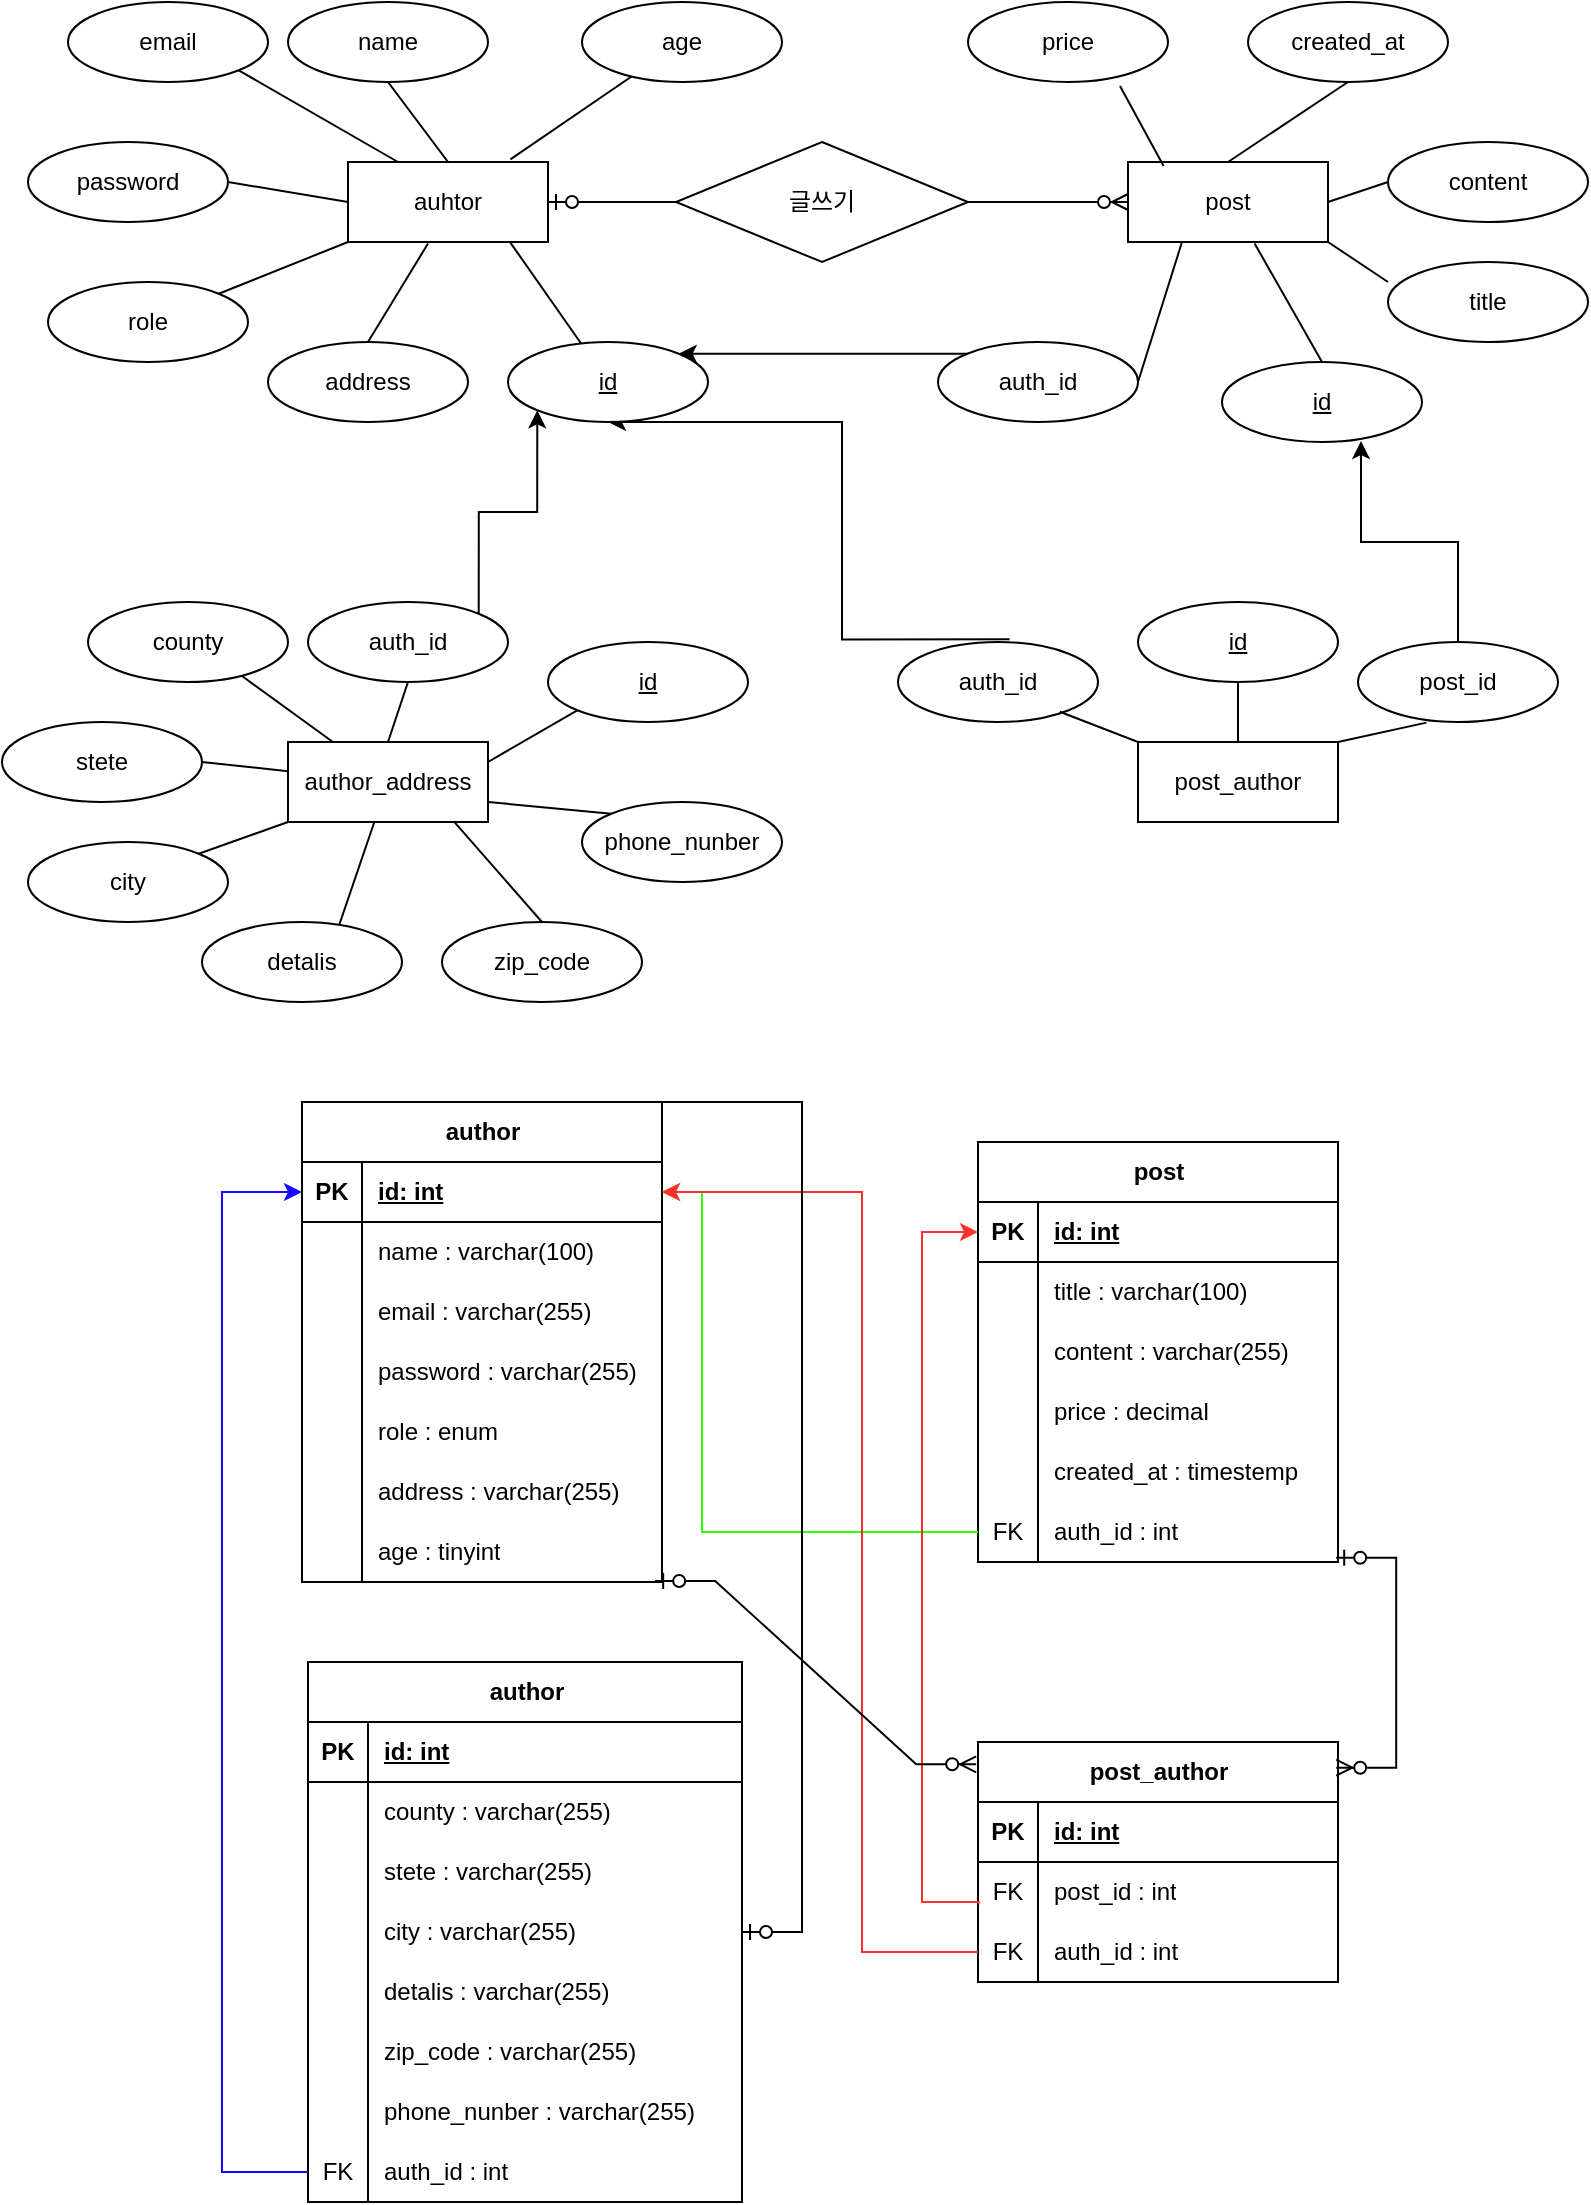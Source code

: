 <mxfile version="22.1.3" type="github" pages="2">
  <diagram name="board" id="WLKYYc4sZlAXk6cGgWqA">
    <mxGraphModel dx="1011" dy="627" grid="1" gridSize="10" guides="1" tooltips="1" connect="1" arrows="1" fold="1" page="1" pageScale="1" pageWidth="827" pageHeight="1169" math="0" shadow="0">
      <root>
        <mxCell id="0" />
        <mxCell id="1" parent="0" />
        <mxCell id="DN535PrDPL4g8HGj7ArQ-13" style="edgeStyle=orthogonalEdgeStyle;rounded=0;orthogonalLoop=1;jettySize=auto;html=1;entryX=0.5;entryY=1;entryDx=0;entryDy=0;exitX=0.558;exitY=-0.033;exitDx=0;exitDy=0;exitPerimeter=0;" parent="1" source="DN535PrDPL4g8HGj7ArQ-3" target="aIL6StoLtui3CLpilSAT-4" edge="1">
          <mxGeometry relative="1" as="geometry">
            <mxPoint x="360" y="250" as="sourcePoint" />
            <Array as="points">
              <mxPoint x="430" y="339" />
              <mxPoint x="430" y="230" />
            </Array>
          </mxGeometry>
        </mxCell>
        <mxCell id="aIL6StoLtui3CLpilSAT-4" value="id" style="ellipse;whiteSpace=wrap;html=1;align=center;fontStyle=4;" parent="1" vertex="1">
          <mxGeometry x="263" y="190" width="100" height="40" as="geometry" />
        </mxCell>
        <mxCell id="aIL6StoLtui3CLpilSAT-5" value="id" style="ellipse;whiteSpace=wrap;html=1;align=center;fontStyle=4;" parent="1" vertex="1">
          <mxGeometry x="620" y="200" width="100" height="40" as="geometry" />
        </mxCell>
        <mxCell id="aIL6StoLtui3CLpilSAT-7" value="" style="edgeStyle=entityRelationEdgeStyle;fontSize=12;html=1;endArrow=ERzeroToMany;endFill=1;rounded=0;entryX=0;entryY=0.5;entryDx=0;entryDy=0;" parent="1" edge="1">
          <mxGeometry width="100" height="100" relative="1" as="geometry">
            <mxPoint x="483" y="120" as="sourcePoint" />
            <mxPoint x="573" y="120" as="targetPoint" />
            <Array as="points">
              <mxPoint x="573" y="120" />
            </Array>
          </mxGeometry>
        </mxCell>
        <mxCell id="aIL6StoLtui3CLpilSAT-19" value="auhtor" style="whiteSpace=wrap;html=1;align=center;" parent="1" vertex="1">
          <mxGeometry x="183" y="100" width="100" height="40" as="geometry" />
        </mxCell>
        <mxCell id="aIL6StoLtui3CLpilSAT-22" value="post" style="whiteSpace=wrap;html=1;align=center;" parent="1" vertex="1">
          <mxGeometry x="573" y="100" width="100" height="40" as="geometry" />
        </mxCell>
        <mxCell id="aIL6StoLtui3CLpilSAT-23" value="글쓰기" style="shape=rhombus;perimeter=rhombusPerimeter;whiteSpace=wrap;html=1;align=center;" parent="1" vertex="1">
          <mxGeometry x="347" y="90" width="146" height="60" as="geometry" />
        </mxCell>
        <mxCell id="aIL6StoLtui3CLpilSAT-26" value="" style="endArrow=none;html=1;rounded=0;exitX=0.812;exitY=1.008;exitDx=0;exitDy=0;exitPerimeter=0;" parent="1" source="aIL6StoLtui3CLpilSAT-19" target="aIL6StoLtui3CLpilSAT-4" edge="1">
          <mxGeometry relative="1" as="geometry">
            <mxPoint x="313" y="290" as="sourcePoint" />
            <mxPoint x="473" y="290" as="targetPoint" />
          </mxGeometry>
        </mxCell>
        <mxCell id="aIL6StoLtui3CLpilSAT-27" value="name" style="ellipse;whiteSpace=wrap;html=1;align=center;" parent="1" vertex="1">
          <mxGeometry x="153" y="20" width="100" height="40" as="geometry" />
        </mxCell>
        <mxCell id="aIL6StoLtui3CLpilSAT-28" value="email" style="ellipse;whiteSpace=wrap;html=1;align=center;" parent="1" vertex="1">
          <mxGeometry x="43" y="20" width="100" height="40" as="geometry" />
        </mxCell>
        <mxCell id="aIL6StoLtui3CLpilSAT-29" value="password" style="ellipse;whiteSpace=wrap;html=1;align=center;" parent="1" vertex="1">
          <mxGeometry x="23" y="90" width="100" height="40" as="geometry" />
        </mxCell>
        <mxCell id="aIL6StoLtui3CLpilSAT-30" value="role" style="ellipse;whiteSpace=wrap;html=1;align=center;" parent="1" vertex="1">
          <mxGeometry x="33" y="160" width="100" height="40" as="geometry" />
        </mxCell>
        <mxCell id="aIL6StoLtui3CLpilSAT-31" value="address" style="ellipse;whiteSpace=wrap;html=1;align=center;" parent="1" vertex="1">
          <mxGeometry x="143" y="190" width="100" height="40" as="geometry" />
        </mxCell>
        <mxCell id="aIL6StoLtui3CLpilSAT-32" value="age" style="ellipse;whiteSpace=wrap;html=1;align=center;" parent="1" vertex="1">
          <mxGeometry x="300" y="20" width="100" height="40" as="geometry" />
        </mxCell>
        <mxCell id="aIL6StoLtui3CLpilSAT-37" value="content" style="ellipse;whiteSpace=wrap;html=1;align=center;" parent="1" vertex="1">
          <mxGeometry x="703" y="90" width="100" height="40" as="geometry" />
        </mxCell>
        <mxCell id="aIL6StoLtui3CLpilSAT-38" value="title" style="ellipse;whiteSpace=wrap;html=1;align=center;" parent="1" vertex="1">
          <mxGeometry x="703" y="150" width="100" height="40" as="geometry" />
        </mxCell>
        <mxCell id="aIL6StoLtui3CLpilSAT-40" value="price" style="ellipse;whiteSpace=wrap;html=1;align=center;" parent="1" vertex="1">
          <mxGeometry x="493" y="20" width="100" height="40" as="geometry" />
        </mxCell>
        <mxCell id="aIL6StoLtui3CLpilSAT-41" value="created_at" style="ellipse;whiteSpace=wrap;html=1;align=center;" parent="1" vertex="1">
          <mxGeometry x="633" y="20" width="100" height="40" as="geometry" />
        </mxCell>
        <mxCell id="aIL6StoLtui3CLpilSAT-43" value="" style="endArrow=none;html=1;rounded=0;exitX=0.5;exitY=0;exitDx=0;exitDy=0;entryX=0.5;entryY=1;entryDx=0;entryDy=0;" parent="1" source="aIL6StoLtui3CLpilSAT-19" target="aIL6StoLtui3CLpilSAT-27" edge="1">
          <mxGeometry relative="1" as="geometry">
            <mxPoint x="243" y="110" as="sourcePoint" />
            <mxPoint x="323" y="70" as="targetPoint" />
          </mxGeometry>
        </mxCell>
        <mxCell id="aIL6StoLtui3CLpilSAT-44" value="" style="endArrow=none;html=1;rounded=0;exitX=0.25;exitY=0;exitDx=0;exitDy=0;entryX=1;entryY=1;entryDx=0;entryDy=0;" parent="1" source="aIL6StoLtui3CLpilSAT-19" target="aIL6StoLtui3CLpilSAT-28" edge="1">
          <mxGeometry relative="1" as="geometry">
            <mxPoint x="253" y="120" as="sourcePoint" />
            <mxPoint x="333" y="80" as="targetPoint" />
          </mxGeometry>
        </mxCell>
        <mxCell id="aIL6StoLtui3CLpilSAT-45" value="" style="endArrow=none;html=1;rounded=0;entryX=1;entryY=0.5;entryDx=0;entryDy=0;" parent="1" target="aIL6StoLtui3CLpilSAT-29" edge="1">
          <mxGeometry relative="1" as="geometry">
            <mxPoint x="183" y="120" as="sourcePoint" />
            <mxPoint x="343" y="90" as="targetPoint" />
          </mxGeometry>
        </mxCell>
        <mxCell id="aIL6StoLtui3CLpilSAT-46" value="" style="endArrow=none;html=1;rounded=0;exitX=0;exitY=1;exitDx=0;exitDy=0;entryX=1;entryY=0;entryDx=0;entryDy=0;" parent="1" source="aIL6StoLtui3CLpilSAT-19" target="aIL6StoLtui3CLpilSAT-30" edge="1">
          <mxGeometry relative="1" as="geometry">
            <mxPoint x="273" y="140" as="sourcePoint" />
            <mxPoint x="353" y="100" as="targetPoint" />
          </mxGeometry>
        </mxCell>
        <mxCell id="aIL6StoLtui3CLpilSAT-47" value="" style="endArrow=none;html=1;rounded=0;exitX=0.5;exitY=0;exitDx=0;exitDy=0;entryX=0.4;entryY=1.019;entryDx=0;entryDy=0;entryPerimeter=0;" parent="1" source="aIL6StoLtui3CLpilSAT-31" target="aIL6StoLtui3CLpilSAT-19" edge="1">
          <mxGeometry relative="1" as="geometry">
            <mxPoint x="283" y="150" as="sourcePoint" />
            <mxPoint x="363" y="110" as="targetPoint" />
          </mxGeometry>
        </mxCell>
        <mxCell id="aIL6StoLtui3CLpilSAT-48" value="" style="endArrow=none;html=1;rounded=0;exitX=0.812;exitY=-0.033;exitDx=0;exitDy=0;exitPerimeter=0;" parent="1" source="aIL6StoLtui3CLpilSAT-19" target="aIL6StoLtui3CLpilSAT-32" edge="1">
          <mxGeometry relative="1" as="geometry">
            <mxPoint x="293" y="160" as="sourcePoint" />
            <mxPoint x="373" y="120" as="targetPoint" />
          </mxGeometry>
        </mxCell>
        <mxCell id="aIL6StoLtui3CLpilSAT-49" value="" style="endArrow=none;html=1;rounded=0;entryX=1;entryY=0.5;entryDx=0;entryDy=0;" parent="1" target="aIL6StoLtui3CLpilSAT-61" edge="1">
          <mxGeometry relative="1" as="geometry">
            <mxPoint x="600" y="140" as="sourcePoint" />
            <mxPoint x="383" y="130" as="targetPoint" />
          </mxGeometry>
        </mxCell>
        <mxCell id="aIL6StoLtui3CLpilSAT-50" value="" style="endArrow=none;html=1;rounded=0;exitX=1;exitY=0.5;exitDx=0;exitDy=0;entryX=0;entryY=0.5;entryDx=0;entryDy=0;" parent="1" source="aIL6StoLtui3CLpilSAT-22" target="aIL6StoLtui3CLpilSAT-37" edge="1">
          <mxGeometry relative="1" as="geometry">
            <mxPoint x="623" y="110" as="sourcePoint" />
            <mxPoint x="703" y="70" as="targetPoint" />
          </mxGeometry>
        </mxCell>
        <mxCell id="aIL6StoLtui3CLpilSAT-51" value="" style="endArrow=none;html=1;rounded=0;exitX=0.5;exitY=0;exitDx=0;exitDy=0;entryX=0.5;entryY=1;entryDx=0;entryDy=0;" parent="1" source="aIL6StoLtui3CLpilSAT-22" target="aIL6StoLtui3CLpilSAT-41" edge="1">
          <mxGeometry relative="1" as="geometry">
            <mxPoint x="633" y="120" as="sourcePoint" />
            <mxPoint x="713" y="80" as="targetPoint" />
          </mxGeometry>
        </mxCell>
        <mxCell id="aIL6StoLtui3CLpilSAT-52" value="" style="endArrow=none;html=1;rounded=0;exitX=0;exitY=0.25;exitDx=0;exitDy=0;entryX=1;entryY=1;entryDx=0;entryDy=0;exitPerimeter=0;" parent="1" source="aIL6StoLtui3CLpilSAT-38" target="aIL6StoLtui3CLpilSAT-22" edge="1">
          <mxGeometry relative="1" as="geometry">
            <mxPoint x="643" y="130" as="sourcePoint" />
            <mxPoint x="723" y="90" as="targetPoint" />
          </mxGeometry>
        </mxCell>
        <mxCell id="aIL6StoLtui3CLpilSAT-53" value="" style="endArrow=none;html=1;rounded=0;entryX=0.5;entryY=0;entryDx=0;entryDy=0;exitX=0.633;exitY=1.019;exitDx=0;exitDy=0;exitPerimeter=0;" parent="1" source="aIL6StoLtui3CLpilSAT-22" target="aIL6StoLtui3CLpilSAT-5" edge="1">
          <mxGeometry relative="1" as="geometry">
            <mxPoint x="643" y="150" as="sourcePoint" />
            <mxPoint x="653" y="178.56" as="targetPoint" />
          </mxGeometry>
        </mxCell>
        <mxCell id="aIL6StoLtui3CLpilSAT-54" value="" style="endArrow=none;html=1;rounded=0;exitX=0.76;exitY=1.05;exitDx=0;exitDy=0;entryX=0.178;entryY=0.05;entryDx=0;entryDy=0;exitPerimeter=0;entryPerimeter=0;" parent="1" source="aIL6StoLtui3CLpilSAT-40" target="aIL6StoLtui3CLpilSAT-22" edge="1">
          <mxGeometry relative="1" as="geometry">
            <mxPoint x="663" y="150" as="sourcePoint" />
            <mxPoint x="743" y="110" as="targetPoint" />
          </mxGeometry>
        </mxCell>
        <mxCell id="DN535PrDPL4g8HGj7ArQ-15" style="edgeStyle=orthogonalEdgeStyle;rounded=0;orthogonalLoop=1;jettySize=auto;html=1;exitX=0;exitY=0;exitDx=0;exitDy=0;entryX=1;entryY=0;entryDx=0;entryDy=0;" parent="1" source="aIL6StoLtui3CLpilSAT-61" target="aIL6StoLtui3CLpilSAT-4" edge="1">
          <mxGeometry relative="1" as="geometry" />
        </mxCell>
        <mxCell id="aIL6StoLtui3CLpilSAT-61" value="auth_id" style="ellipse;whiteSpace=wrap;html=1;align=center;" parent="1" vertex="1">
          <mxGeometry x="478" y="190" width="100" height="40" as="geometry" />
        </mxCell>
        <mxCell id="aIL6StoLtui3CLpilSAT-63" value="" style="edgeStyle=entityRelationEdgeStyle;fontSize=12;html=1;endArrow=ERzeroToOne;endFill=1;rounded=0;entryX=1;entryY=0.5;entryDx=0;entryDy=0;exitX=0;exitY=0.5;exitDx=0;exitDy=0;" parent="1" source="aIL6StoLtui3CLpilSAT-23" target="aIL6StoLtui3CLpilSAT-19" edge="1">
          <mxGeometry width="100" height="100" relative="1" as="geometry">
            <mxPoint x="260" y="290" as="sourcePoint" />
            <mxPoint x="360" y="190" as="targetPoint" />
          </mxGeometry>
        </mxCell>
        <mxCell id="gIYqlTLOI5B5svs59ngF-2" value="author" style="shape=table;startSize=30;container=1;collapsible=1;childLayout=tableLayout;fixedRows=1;rowLines=0;fontStyle=1;align=center;resizeLast=1;html=1;" parent="1" vertex="1">
          <mxGeometry x="160" y="570" width="180" height="240" as="geometry" />
        </mxCell>
        <mxCell id="gIYqlTLOI5B5svs59ngF-3" value="" style="shape=tableRow;horizontal=0;startSize=0;swimlaneHead=0;swimlaneBody=0;fillColor=none;collapsible=0;dropTarget=0;points=[[0,0.5],[1,0.5]];portConstraint=eastwest;top=0;left=0;right=0;bottom=1;" parent="gIYqlTLOI5B5svs59ngF-2" vertex="1">
          <mxGeometry y="30" width="180" height="30" as="geometry" />
        </mxCell>
        <mxCell id="gIYqlTLOI5B5svs59ngF-4" value="PK" style="shape=partialRectangle;connectable=0;fillColor=none;top=0;left=0;bottom=0;right=0;fontStyle=1;overflow=hidden;whiteSpace=wrap;html=1;" parent="gIYqlTLOI5B5svs59ngF-3" vertex="1">
          <mxGeometry width="30" height="30" as="geometry">
            <mxRectangle width="30" height="30" as="alternateBounds" />
          </mxGeometry>
        </mxCell>
        <mxCell id="gIYqlTLOI5B5svs59ngF-5" value="id: int" style="shape=partialRectangle;connectable=0;fillColor=none;top=0;left=0;bottom=0;right=0;align=left;spacingLeft=6;fontStyle=5;overflow=hidden;whiteSpace=wrap;html=1;" parent="gIYqlTLOI5B5svs59ngF-3" vertex="1">
          <mxGeometry x="30" width="150" height="30" as="geometry">
            <mxRectangle width="150" height="30" as="alternateBounds" />
          </mxGeometry>
        </mxCell>
        <mxCell id="gIYqlTLOI5B5svs59ngF-6" value="" style="shape=tableRow;horizontal=0;startSize=0;swimlaneHead=0;swimlaneBody=0;fillColor=none;collapsible=0;dropTarget=0;points=[[0,0.5],[1,0.5]];portConstraint=eastwest;top=0;left=0;right=0;bottom=0;" parent="gIYqlTLOI5B5svs59ngF-2" vertex="1">
          <mxGeometry y="60" width="180" height="30" as="geometry" />
        </mxCell>
        <mxCell id="gIYqlTLOI5B5svs59ngF-7" value="" style="shape=partialRectangle;connectable=0;fillColor=none;top=0;left=0;bottom=0;right=0;editable=1;overflow=hidden;whiteSpace=wrap;html=1;" parent="gIYqlTLOI5B5svs59ngF-6" vertex="1">
          <mxGeometry width="30" height="30" as="geometry">
            <mxRectangle width="30" height="30" as="alternateBounds" />
          </mxGeometry>
        </mxCell>
        <mxCell id="gIYqlTLOI5B5svs59ngF-8" value="name : varchar(100)" style="shape=partialRectangle;connectable=0;fillColor=none;top=0;left=0;bottom=0;right=0;align=left;spacingLeft=6;overflow=hidden;whiteSpace=wrap;html=1;" parent="gIYqlTLOI5B5svs59ngF-6" vertex="1">
          <mxGeometry x="30" width="150" height="30" as="geometry">
            <mxRectangle width="150" height="30" as="alternateBounds" />
          </mxGeometry>
        </mxCell>
        <mxCell id="gIYqlTLOI5B5svs59ngF-9" value="" style="shape=tableRow;horizontal=0;startSize=0;swimlaneHead=0;swimlaneBody=0;fillColor=none;collapsible=0;dropTarget=0;points=[[0,0.5],[1,0.5]];portConstraint=eastwest;top=0;left=0;right=0;bottom=0;" parent="gIYqlTLOI5B5svs59ngF-2" vertex="1">
          <mxGeometry y="90" width="180" height="30" as="geometry" />
        </mxCell>
        <mxCell id="gIYqlTLOI5B5svs59ngF-10" value="" style="shape=partialRectangle;connectable=0;fillColor=none;top=0;left=0;bottom=0;right=0;editable=1;overflow=hidden;whiteSpace=wrap;html=1;" parent="gIYqlTLOI5B5svs59ngF-9" vertex="1">
          <mxGeometry width="30" height="30" as="geometry">
            <mxRectangle width="30" height="30" as="alternateBounds" />
          </mxGeometry>
        </mxCell>
        <mxCell id="gIYqlTLOI5B5svs59ngF-11" value="email : varchar(255)" style="shape=partialRectangle;connectable=0;fillColor=none;top=0;left=0;bottom=0;right=0;align=left;spacingLeft=6;overflow=hidden;whiteSpace=wrap;html=1;" parent="gIYqlTLOI5B5svs59ngF-9" vertex="1">
          <mxGeometry x="30" width="150" height="30" as="geometry">
            <mxRectangle width="150" height="30" as="alternateBounds" />
          </mxGeometry>
        </mxCell>
        <mxCell id="gIYqlTLOI5B5svs59ngF-12" value="" style="shape=tableRow;horizontal=0;startSize=0;swimlaneHead=0;swimlaneBody=0;fillColor=none;collapsible=0;dropTarget=0;points=[[0,0.5],[1,0.5]];portConstraint=eastwest;top=0;left=0;right=0;bottom=0;" parent="gIYqlTLOI5B5svs59ngF-2" vertex="1">
          <mxGeometry y="120" width="180" height="30" as="geometry" />
        </mxCell>
        <mxCell id="gIYqlTLOI5B5svs59ngF-13" value="" style="shape=partialRectangle;connectable=0;fillColor=none;top=0;left=0;bottom=0;right=0;editable=1;overflow=hidden;whiteSpace=wrap;html=1;" parent="gIYqlTLOI5B5svs59ngF-12" vertex="1">
          <mxGeometry width="30" height="30" as="geometry">
            <mxRectangle width="30" height="30" as="alternateBounds" />
          </mxGeometry>
        </mxCell>
        <mxCell id="gIYqlTLOI5B5svs59ngF-14" value="password&amp;nbsp;: varchar(255)" style="shape=partialRectangle;connectable=0;fillColor=none;top=0;left=0;bottom=0;right=0;align=left;spacingLeft=6;overflow=hidden;whiteSpace=wrap;html=1;" parent="gIYqlTLOI5B5svs59ngF-12" vertex="1">
          <mxGeometry x="30" width="150" height="30" as="geometry">
            <mxRectangle width="150" height="30" as="alternateBounds" />
          </mxGeometry>
        </mxCell>
        <mxCell id="gIYqlTLOI5B5svs59ngF-39" value="" style="shape=tableRow;horizontal=0;startSize=0;swimlaneHead=0;swimlaneBody=0;fillColor=none;collapsible=0;dropTarget=0;points=[[0,0.5],[1,0.5]];portConstraint=eastwest;top=0;left=0;right=0;bottom=0;" parent="gIYqlTLOI5B5svs59ngF-2" vertex="1">
          <mxGeometry y="150" width="180" height="30" as="geometry" />
        </mxCell>
        <mxCell id="gIYqlTLOI5B5svs59ngF-40" value="" style="shape=partialRectangle;connectable=0;fillColor=none;top=0;left=0;bottom=0;right=0;editable=1;overflow=hidden;whiteSpace=wrap;html=1;" parent="gIYqlTLOI5B5svs59ngF-39" vertex="1">
          <mxGeometry width="30" height="30" as="geometry">
            <mxRectangle width="30" height="30" as="alternateBounds" />
          </mxGeometry>
        </mxCell>
        <mxCell id="gIYqlTLOI5B5svs59ngF-41" value="role : enum" style="shape=partialRectangle;connectable=0;fillColor=none;top=0;left=0;bottom=0;right=0;align=left;spacingLeft=6;overflow=hidden;whiteSpace=wrap;html=1;" parent="gIYqlTLOI5B5svs59ngF-39" vertex="1">
          <mxGeometry x="30" width="150" height="30" as="geometry">
            <mxRectangle width="150" height="30" as="alternateBounds" />
          </mxGeometry>
        </mxCell>
        <mxCell id="gIYqlTLOI5B5svs59ngF-42" value="" style="shape=tableRow;horizontal=0;startSize=0;swimlaneHead=0;swimlaneBody=0;fillColor=none;collapsible=0;dropTarget=0;points=[[0,0.5],[1,0.5]];portConstraint=eastwest;top=0;left=0;right=0;bottom=0;" parent="gIYqlTLOI5B5svs59ngF-2" vertex="1">
          <mxGeometry y="180" width="180" height="30" as="geometry" />
        </mxCell>
        <mxCell id="gIYqlTLOI5B5svs59ngF-43" value="" style="shape=partialRectangle;connectable=0;fillColor=none;top=0;left=0;bottom=0;right=0;editable=1;overflow=hidden;whiteSpace=wrap;html=1;" parent="gIYqlTLOI5B5svs59ngF-42" vertex="1">
          <mxGeometry width="30" height="30" as="geometry">
            <mxRectangle width="30" height="30" as="alternateBounds" />
          </mxGeometry>
        </mxCell>
        <mxCell id="gIYqlTLOI5B5svs59ngF-44" value="address&amp;nbsp;: varchar(255)" style="shape=partialRectangle;connectable=0;fillColor=none;top=0;left=0;bottom=0;right=0;align=left;spacingLeft=6;overflow=hidden;whiteSpace=wrap;html=1;" parent="gIYqlTLOI5B5svs59ngF-42" vertex="1">
          <mxGeometry x="30" width="150" height="30" as="geometry">
            <mxRectangle width="150" height="30" as="alternateBounds" />
          </mxGeometry>
        </mxCell>
        <mxCell id="gIYqlTLOI5B5svs59ngF-45" value="" style="shape=tableRow;horizontal=0;startSize=0;swimlaneHead=0;swimlaneBody=0;fillColor=none;collapsible=0;dropTarget=0;points=[[0,0.5],[1,0.5]];portConstraint=eastwest;top=0;left=0;right=0;bottom=0;" parent="gIYqlTLOI5B5svs59ngF-2" vertex="1">
          <mxGeometry y="210" width="180" height="30" as="geometry" />
        </mxCell>
        <mxCell id="gIYqlTLOI5B5svs59ngF-46" value="" style="shape=partialRectangle;connectable=0;fillColor=none;top=0;left=0;bottom=0;right=0;editable=1;overflow=hidden;whiteSpace=wrap;html=1;" parent="gIYqlTLOI5B5svs59ngF-45" vertex="1">
          <mxGeometry width="30" height="30" as="geometry">
            <mxRectangle width="30" height="30" as="alternateBounds" />
          </mxGeometry>
        </mxCell>
        <mxCell id="gIYqlTLOI5B5svs59ngF-47" value="age : tinyint" style="shape=partialRectangle;connectable=0;fillColor=none;top=0;left=0;bottom=0;right=0;align=left;spacingLeft=6;overflow=hidden;whiteSpace=wrap;html=1;" parent="gIYqlTLOI5B5svs59ngF-45" vertex="1">
          <mxGeometry x="30" width="150" height="30" as="geometry">
            <mxRectangle width="150" height="30" as="alternateBounds" />
          </mxGeometry>
        </mxCell>
        <mxCell id="gIYqlTLOI5B5svs59ngF-51" value="post" style="shape=table;startSize=30;container=1;collapsible=1;childLayout=tableLayout;fixedRows=1;rowLines=0;fontStyle=1;align=center;resizeLast=1;html=1;" parent="1" vertex="1">
          <mxGeometry x="498" y="590" width="180" height="210" as="geometry" />
        </mxCell>
        <mxCell id="gIYqlTLOI5B5svs59ngF-52" value="" style="shape=tableRow;horizontal=0;startSize=0;swimlaneHead=0;swimlaneBody=0;fillColor=none;collapsible=0;dropTarget=0;points=[[0,0.5],[1,0.5]];portConstraint=eastwest;top=0;left=0;right=0;bottom=1;" parent="gIYqlTLOI5B5svs59ngF-51" vertex="1">
          <mxGeometry y="30" width="180" height="30" as="geometry" />
        </mxCell>
        <mxCell id="gIYqlTLOI5B5svs59ngF-53" value="PK" style="shape=partialRectangle;connectable=0;fillColor=none;top=0;left=0;bottom=0;right=0;fontStyle=1;overflow=hidden;whiteSpace=wrap;html=1;" parent="gIYqlTLOI5B5svs59ngF-52" vertex="1">
          <mxGeometry width="30" height="30" as="geometry">
            <mxRectangle width="30" height="30" as="alternateBounds" />
          </mxGeometry>
        </mxCell>
        <mxCell id="gIYqlTLOI5B5svs59ngF-54" value="id: int" style="shape=partialRectangle;connectable=0;fillColor=none;top=0;left=0;bottom=0;right=0;align=left;spacingLeft=6;fontStyle=5;overflow=hidden;whiteSpace=wrap;html=1;" parent="gIYqlTLOI5B5svs59ngF-52" vertex="1">
          <mxGeometry x="30" width="150" height="30" as="geometry">
            <mxRectangle width="150" height="30" as="alternateBounds" />
          </mxGeometry>
        </mxCell>
        <mxCell id="gIYqlTLOI5B5svs59ngF-55" value="" style="shape=tableRow;horizontal=0;startSize=0;swimlaneHead=0;swimlaneBody=0;fillColor=none;collapsible=0;dropTarget=0;points=[[0,0.5],[1,0.5]];portConstraint=eastwest;top=0;left=0;right=0;bottom=0;" parent="gIYqlTLOI5B5svs59ngF-51" vertex="1">
          <mxGeometry y="60" width="180" height="30" as="geometry" />
        </mxCell>
        <mxCell id="gIYqlTLOI5B5svs59ngF-56" value="" style="shape=partialRectangle;connectable=0;fillColor=none;top=0;left=0;bottom=0;right=0;editable=1;overflow=hidden;whiteSpace=wrap;html=1;" parent="gIYqlTLOI5B5svs59ngF-55" vertex="1">
          <mxGeometry width="30" height="30" as="geometry">
            <mxRectangle width="30" height="30" as="alternateBounds" />
          </mxGeometry>
        </mxCell>
        <mxCell id="gIYqlTLOI5B5svs59ngF-57" value="title : varchar(100)" style="shape=partialRectangle;connectable=0;fillColor=none;top=0;left=0;bottom=0;right=0;align=left;spacingLeft=6;overflow=hidden;whiteSpace=wrap;html=1;" parent="gIYqlTLOI5B5svs59ngF-55" vertex="1">
          <mxGeometry x="30" width="150" height="30" as="geometry">
            <mxRectangle width="150" height="30" as="alternateBounds" />
          </mxGeometry>
        </mxCell>
        <mxCell id="gIYqlTLOI5B5svs59ngF-58" value="" style="shape=tableRow;horizontal=0;startSize=0;swimlaneHead=0;swimlaneBody=0;fillColor=none;collapsible=0;dropTarget=0;points=[[0,0.5],[1,0.5]];portConstraint=eastwest;top=0;left=0;right=0;bottom=0;" parent="gIYqlTLOI5B5svs59ngF-51" vertex="1">
          <mxGeometry y="90" width="180" height="30" as="geometry" />
        </mxCell>
        <mxCell id="gIYqlTLOI5B5svs59ngF-59" value="" style="shape=partialRectangle;connectable=0;fillColor=none;top=0;left=0;bottom=0;right=0;editable=1;overflow=hidden;whiteSpace=wrap;html=1;" parent="gIYqlTLOI5B5svs59ngF-58" vertex="1">
          <mxGeometry width="30" height="30" as="geometry">
            <mxRectangle width="30" height="30" as="alternateBounds" />
          </mxGeometry>
        </mxCell>
        <mxCell id="gIYqlTLOI5B5svs59ngF-60" value="content : varchar(255)" style="shape=partialRectangle;connectable=0;fillColor=none;top=0;left=0;bottom=0;right=0;align=left;spacingLeft=6;overflow=hidden;whiteSpace=wrap;html=1;" parent="gIYqlTLOI5B5svs59ngF-58" vertex="1">
          <mxGeometry x="30" width="150" height="30" as="geometry">
            <mxRectangle width="150" height="30" as="alternateBounds" />
          </mxGeometry>
        </mxCell>
        <mxCell id="gIYqlTLOI5B5svs59ngF-64" value="" style="shape=tableRow;horizontal=0;startSize=0;swimlaneHead=0;swimlaneBody=0;fillColor=none;collapsible=0;dropTarget=0;points=[[0,0.5],[1,0.5]];portConstraint=eastwest;top=0;left=0;right=0;bottom=0;" parent="gIYqlTLOI5B5svs59ngF-51" vertex="1">
          <mxGeometry y="120" width="180" height="30" as="geometry" />
        </mxCell>
        <mxCell id="gIYqlTLOI5B5svs59ngF-65" value="" style="shape=partialRectangle;connectable=0;fillColor=none;top=0;left=0;bottom=0;right=0;editable=1;overflow=hidden;whiteSpace=wrap;html=1;" parent="gIYqlTLOI5B5svs59ngF-64" vertex="1">
          <mxGeometry width="30" height="30" as="geometry">
            <mxRectangle width="30" height="30" as="alternateBounds" />
          </mxGeometry>
        </mxCell>
        <mxCell id="gIYqlTLOI5B5svs59ngF-66" value="price : decimal" style="shape=partialRectangle;connectable=0;fillColor=none;top=0;left=0;bottom=0;right=0;align=left;spacingLeft=6;overflow=hidden;whiteSpace=wrap;html=1;" parent="gIYqlTLOI5B5svs59ngF-64" vertex="1">
          <mxGeometry x="30" width="150" height="30" as="geometry">
            <mxRectangle width="150" height="30" as="alternateBounds" />
          </mxGeometry>
        </mxCell>
        <mxCell id="gIYqlTLOI5B5svs59ngF-67" value="" style="shape=tableRow;horizontal=0;startSize=0;swimlaneHead=0;swimlaneBody=0;fillColor=none;collapsible=0;dropTarget=0;points=[[0,0.5],[1,0.5]];portConstraint=eastwest;top=0;left=0;right=0;bottom=0;" parent="gIYqlTLOI5B5svs59ngF-51" vertex="1">
          <mxGeometry y="150" width="180" height="30" as="geometry" />
        </mxCell>
        <mxCell id="gIYqlTLOI5B5svs59ngF-68" value="" style="shape=partialRectangle;connectable=0;fillColor=none;top=0;left=0;bottom=0;right=0;editable=1;overflow=hidden;whiteSpace=wrap;html=1;" parent="gIYqlTLOI5B5svs59ngF-67" vertex="1">
          <mxGeometry width="30" height="30" as="geometry">
            <mxRectangle width="30" height="30" as="alternateBounds" />
          </mxGeometry>
        </mxCell>
        <mxCell id="gIYqlTLOI5B5svs59ngF-69" value="created_at : timestemp" style="shape=partialRectangle;connectable=0;fillColor=none;top=0;left=0;bottom=0;right=0;align=left;spacingLeft=6;overflow=hidden;whiteSpace=wrap;html=1;" parent="gIYqlTLOI5B5svs59ngF-67" vertex="1">
          <mxGeometry x="30" width="150" height="30" as="geometry">
            <mxRectangle width="150" height="30" as="alternateBounds" />
          </mxGeometry>
        </mxCell>
        <mxCell id="gIYqlTLOI5B5svs59ngF-73" value="" style="shape=tableRow;horizontal=0;startSize=0;swimlaneHead=0;swimlaneBody=0;fillColor=none;collapsible=0;dropTarget=0;points=[[0,0.5],[1,0.5]];portConstraint=eastwest;top=0;left=0;right=0;bottom=0;" parent="gIYqlTLOI5B5svs59ngF-51" vertex="1">
          <mxGeometry y="180" width="180" height="30" as="geometry" />
        </mxCell>
        <mxCell id="gIYqlTLOI5B5svs59ngF-74" value="FK" style="shape=partialRectangle;connectable=0;fillColor=none;top=0;left=0;bottom=0;right=0;editable=1;overflow=hidden;whiteSpace=wrap;html=1;" parent="gIYqlTLOI5B5svs59ngF-73" vertex="1">
          <mxGeometry width="30" height="30" as="geometry">
            <mxRectangle width="30" height="30" as="alternateBounds" />
          </mxGeometry>
        </mxCell>
        <mxCell id="gIYqlTLOI5B5svs59ngF-75" value="auth_id : int" style="shape=partialRectangle;connectable=0;fillColor=none;top=0;left=0;bottom=0;right=0;align=left;spacingLeft=6;overflow=hidden;whiteSpace=wrap;html=1;" parent="gIYqlTLOI5B5svs59ngF-73" vertex="1">
          <mxGeometry x="30" width="150" height="30" as="geometry">
            <mxRectangle width="150" height="30" as="alternateBounds" />
          </mxGeometry>
        </mxCell>
        <mxCell id="gIYqlTLOI5B5svs59ngF-83" style="edgeStyle=orthogonalEdgeStyle;rounded=0;orthogonalLoop=1;jettySize=auto;html=1;exitX=0;exitY=0.5;exitDx=0;exitDy=0;entryX=1;entryY=0.5;entryDx=0;entryDy=0;strokeColor=#33FF00;" parent="1" source="gIYqlTLOI5B5svs59ngF-73" target="gIYqlTLOI5B5svs59ngF-3" edge="1">
          <mxGeometry relative="1" as="geometry">
            <Array as="points">
              <mxPoint x="360" y="785" />
              <mxPoint x="360" y="615" />
            </Array>
          </mxGeometry>
        </mxCell>
        <mxCell id="DN535PrDPL4g8HGj7ArQ-1" value="post_author" style="whiteSpace=wrap;html=1;align=center;" parent="1" vertex="1">
          <mxGeometry x="578" y="390" width="100" height="40" as="geometry" />
        </mxCell>
        <mxCell id="DN535PrDPL4g8HGj7ArQ-2" value="id" style="ellipse;whiteSpace=wrap;html=1;align=center;fontStyle=4;" parent="1" vertex="1">
          <mxGeometry x="578" y="320" width="100" height="40" as="geometry" />
        </mxCell>
        <mxCell id="DN535PrDPL4g8HGj7ArQ-3" value="auth_id" style="ellipse;whiteSpace=wrap;html=1;align=center;" parent="1" vertex="1">
          <mxGeometry x="458" y="340" width="100" height="40" as="geometry" />
        </mxCell>
        <mxCell id="DN535PrDPL4g8HGj7ArQ-4" value="post_id" style="ellipse;whiteSpace=wrap;html=1;align=center;" parent="1" vertex="1">
          <mxGeometry x="688" y="340" width="100" height="40" as="geometry" />
        </mxCell>
        <mxCell id="DN535PrDPL4g8HGj7ArQ-7" value="" style="endArrow=none;html=1;rounded=0;exitX=0.5;exitY=1;exitDx=0;exitDy=0;entryX=0.5;entryY=0;entryDx=0;entryDy=0;" parent="1" source="DN535PrDPL4g8HGj7ArQ-2" target="DN535PrDPL4g8HGj7ArQ-1" edge="1">
          <mxGeometry relative="1" as="geometry">
            <mxPoint x="618" y="400" as="sourcePoint" />
            <mxPoint x="654" y="451" as="targetPoint" />
          </mxGeometry>
        </mxCell>
        <mxCell id="DN535PrDPL4g8HGj7ArQ-10" value="" style="endArrow=none;html=1;rounded=0;entryX=0;entryY=0;entryDx=0;entryDy=0;exitX=0.809;exitY=0.872;exitDx=0;exitDy=0;exitPerimeter=0;" parent="1" source="DN535PrDPL4g8HGj7ArQ-3" target="DN535PrDPL4g8HGj7ArQ-1" edge="1">
          <mxGeometry relative="1" as="geometry">
            <mxPoint x="537" y="381" as="sourcePoint" />
            <mxPoint x="598" y="320" as="targetPoint" />
          </mxGeometry>
        </mxCell>
        <mxCell id="DN535PrDPL4g8HGj7ArQ-11" value="" style="endArrow=none;html=1;rounded=0;exitX=1;exitY=0;exitDx=0;exitDy=0;entryX=0.342;entryY=1.008;entryDx=0;entryDy=0;entryPerimeter=0;" parent="1" source="DN535PrDPL4g8HGj7ArQ-1" target="DN535PrDPL4g8HGj7ArQ-4" edge="1">
          <mxGeometry relative="1" as="geometry">
            <mxPoint x="448" y="330" as="sourcePoint" />
            <mxPoint x="608" y="330" as="targetPoint" />
          </mxGeometry>
        </mxCell>
        <mxCell id="DN535PrDPL4g8HGj7ArQ-14" style="edgeStyle=orthogonalEdgeStyle;rounded=0;orthogonalLoop=1;jettySize=auto;html=1;entryX=0.695;entryY=0.988;entryDx=0;entryDy=0;exitX=0.5;exitY=0;exitDx=0;exitDy=0;entryPerimeter=0;" parent="1" source="DN535PrDPL4g8HGj7ArQ-4" target="aIL6StoLtui3CLpilSAT-5" edge="1">
          <mxGeometry relative="1" as="geometry">
            <mxPoint x="336" y="299" as="sourcePoint" />
            <mxPoint x="323" y="240" as="targetPoint" />
          </mxGeometry>
        </mxCell>
        <mxCell id="DN535PrDPL4g8HGj7ArQ-16" value="author_address" style="whiteSpace=wrap;html=1;align=center;" parent="1" vertex="1">
          <mxGeometry x="153" y="390" width="100" height="40" as="geometry" />
        </mxCell>
        <mxCell id="DN535PrDPL4g8HGj7ArQ-17" value="county" style="ellipse;whiteSpace=wrap;html=1;align=center;" parent="1" vertex="1">
          <mxGeometry x="53" y="320" width="100" height="40" as="geometry" />
        </mxCell>
        <mxCell id="DN535PrDPL4g8HGj7ArQ-18" value="stete" style="ellipse;whiteSpace=wrap;html=1;align=center;" parent="1" vertex="1">
          <mxGeometry x="10" y="380" width="100" height="40" as="geometry" />
        </mxCell>
        <mxCell id="DN535PrDPL4g8HGj7ArQ-19" value="detalis" style="ellipse;whiteSpace=wrap;html=1;align=center;" parent="1" vertex="1">
          <mxGeometry x="110" y="480" width="100" height="40" as="geometry" />
        </mxCell>
        <mxCell id="DN535PrDPL4g8HGj7ArQ-20" value="city" style="ellipse;whiteSpace=wrap;html=1;align=center;" parent="1" vertex="1">
          <mxGeometry x="23" y="440" width="100" height="40" as="geometry" />
        </mxCell>
        <mxCell id="DN535PrDPL4g8HGj7ArQ-22" value="zip_code" style="ellipse;whiteSpace=wrap;html=1;align=center;" parent="1" vertex="1">
          <mxGeometry x="230" y="480" width="100" height="40" as="geometry" />
        </mxCell>
        <mxCell id="DN535PrDPL4g8HGj7ArQ-23" value="phone_nunber" style="ellipse;whiteSpace=wrap;html=1;align=center;" parent="1" vertex="1">
          <mxGeometry x="300" y="420" width="100" height="40" as="geometry" />
        </mxCell>
        <mxCell id="DN535PrDPL4g8HGj7ArQ-37" style="edgeStyle=orthogonalEdgeStyle;rounded=0;orthogonalLoop=1;jettySize=auto;html=1;exitX=1;exitY=0;exitDx=0;exitDy=0;entryX=0;entryY=1;entryDx=0;entryDy=0;" parent="1" source="DN535PrDPL4g8HGj7ArQ-25" target="aIL6StoLtui3CLpilSAT-4" edge="1">
          <mxGeometry relative="1" as="geometry" />
        </mxCell>
        <mxCell id="DN535PrDPL4g8HGj7ArQ-25" value="auth_id" style="ellipse;whiteSpace=wrap;html=1;align=center;" parent="1" vertex="1">
          <mxGeometry x="163" y="320" width="100" height="40" as="geometry" />
        </mxCell>
        <mxCell id="DN535PrDPL4g8HGj7ArQ-26" value="id" style="ellipse;whiteSpace=wrap;html=1;align=center;fontStyle=4;" parent="1" vertex="1">
          <mxGeometry x="283" y="340" width="100" height="40" as="geometry" />
        </mxCell>
        <mxCell id="DN535PrDPL4g8HGj7ArQ-28" value="" style="endArrow=none;html=1;rounded=0;exitX=0.5;exitY=0;exitDx=0;exitDy=0;entryX=0.5;entryY=1;entryDx=0;entryDy=0;" parent="1" source="DN535PrDPL4g8HGj7ArQ-16" target="DN535PrDPL4g8HGj7ArQ-25" edge="1">
          <mxGeometry relative="1" as="geometry">
            <mxPoint x="110" y="420" as="sourcePoint" />
            <mxPoint x="140" y="371" as="targetPoint" />
          </mxGeometry>
        </mxCell>
        <mxCell id="DN535PrDPL4g8HGj7ArQ-29" value="" style="endArrow=none;html=1;rounded=0;entryX=0.77;entryY=0.925;entryDx=0;entryDy=0;entryPerimeter=0;" parent="1" source="DN535PrDPL4g8HGj7ArQ-16" target="DN535PrDPL4g8HGj7ArQ-17" edge="1">
          <mxGeometry relative="1" as="geometry">
            <mxPoint x="120" y="430" as="sourcePoint" />
            <mxPoint x="223" y="370" as="targetPoint" />
          </mxGeometry>
        </mxCell>
        <mxCell id="DN535PrDPL4g8HGj7ArQ-30" value="" style="endArrow=none;html=1;rounded=0;entryX=1;entryY=0.5;entryDx=0;entryDy=0;" parent="1" source="DN535PrDPL4g8HGj7ArQ-16" target="DN535PrDPL4g8HGj7ArQ-18" edge="1">
          <mxGeometry relative="1" as="geometry">
            <mxPoint x="150" y="400" as="sourcePoint" />
            <mxPoint x="233" y="380" as="targetPoint" />
          </mxGeometry>
        </mxCell>
        <mxCell id="DN535PrDPL4g8HGj7ArQ-31" value="" style="endArrow=none;html=1;rounded=0;exitX=1;exitY=0;exitDx=0;exitDy=0;entryX=0;entryY=1;entryDx=0;entryDy=0;" parent="1" source="DN535PrDPL4g8HGj7ArQ-20" target="DN535PrDPL4g8HGj7ArQ-16" edge="1">
          <mxGeometry relative="1" as="geometry">
            <mxPoint x="140" y="450" as="sourcePoint" />
            <mxPoint x="243" y="390" as="targetPoint" />
          </mxGeometry>
        </mxCell>
        <mxCell id="DN535PrDPL4g8HGj7ArQ-32" value="" style="endArrow=none;html=1;rounded=0;exitX=0.687;exitY=0.029;exitDx=0;exitDy=0;exitPerimeter=0;" parent="1" source="DN535PrDPL4g8HGj7ArQ-19" target="DN535PrDPL4g8HGj7ArQ-16" edge="1">
          <mxGeometry relative="1" as="geometry">
            <mxPoint x="150" y="460" as="sourcePoint" />
            <mxPoint x="253" y="400" as="targetPoint" />
          </mxGeometry>
        </mxCell>
        <mxCell id="DN535PrDPL4g8HGj7ArQ-33" value="" style="endArrow=none;html=1;rounded=0;exitX=0.5;exitY=0;exitDx=0;exitDy=0;entryX=0.828;entryY=0.988;entryDx=0;entryDy=0;entryPerimeter=0;" parent="1" source="DN535PrDPL4g8HGj7ArQ-22" target="DN535PrDPL4g8HGj7ArQ-16" edge="1">
          <mxGeometry relative="1" as="geometry">
            <mxPoint x="160" y="470" as="sourcePoint" />
            <mxPoint x="263" y="410" as="targetPoint" />
          </mxGeometry>
        </mxCell>
        <mxCell id="DN535PrDPL4g8HGj7ArQ-35" value="" style="endArrow=none;html=1;rounded=0;entryX=0;entryY=0;entryDx=0;entryDy=0;exitX=1;exitY=0.75;exitDx=0;exitDy=0;" parent="1" source="DN535PrDPL4g8HGj7ArQ-16" target="DN535PrDPL4g8HGj7ArQ-23" edge="1">
          <mxGeometry relative="1" as="geometry">
            <mxPoint x="260" y="420" as="sourcePoint" />
            <mxPoint x="273" y="420" as="targetPoint" />
          </mxGeometry>
        </mxCell>
        <mxCell id="DN535PrDPL4g8HGj7ArQ-36" value="" style="endArrow=none;html=1;rounded=0;exitX=1;exitY=0.25;exitDx=0;exitDy=0;entryX=0;entryY=1;entryDx=0;entryDy=0;" parent="1" source="DN535PrDPL4g8HGj7ArQ-16" target="DN535PrDPL4g8HGj7ArQ-26" edge="1">
          <mxGeometry relative="1" as="geometry">
            <mxPoint x="180" y="490" as="sourcePoint" />
            <mxPoint x="283" y="430" as="targetPoint" />
          </mxGeometry>
        </mxCell>
        <mxCell id="DN535PrDPL4g8HGj7ArQ-39" value="post_author" style="shape=table;startSize=30;container=1;collapsible=1;childLayout=tableLayout;fixedRows=1;rowLines=0;fontStyle=1;align=center;resizeLast=1;html=1;" parent="1" vertex="1">
          <mxGeometry x="498" y="890" width="180" height="120" as="geometry" />
        </mxCell>
        <mxCell id="DN535PrDPL4g8HGj7ArQ-40" value="" style="shape=tableRow;horizontal=0;startSize=0;swimlaneHead=0;swimlaneBody=0;fillColor=none;collapsible=0;dropTarget=0;points=[[0,0.5],[1,0.5]];portConstraint=eastwest;top=0;left=0;right=0;bottom=1;" parent="DN535PrDPL4g8HGj7ArQ-39" vertex="1">
          <mxGeometry y="30" width="180" height="30" as="geometry" />
        </mxCell>
        <mxCell id="DN535PrDPL4g8HGj7ArQ-41" value="PK" style="shape=partialRectangle;connectable=0;fillColor=none;top=0;left=0;bottom=0;right=0;fontStyle=1;overflow=hidden;whiteSpace=wrap;html=1;" parent="DN535PrDPL4g8HGj7ArQ-40" vertex="1">
          <mxGeometry width="30" height="30" as="geometry">
            <mxRectangle width="30" height="30" as="alternateBounds" />
          </mxGeometry>
        </mxCell>
        <mxCell id="DN535PrDPL4g8HGj7ArQ-42" value="id: int" style="shape=partialRectangle;connectable=0;fillColor=none;top=0;left=0;bottom=0;right=0;align=left;spacingLeft=6;fontStyle=5;overflow=hidden;whiteSpace=wrap;html=1;" parent="DN535PrDPL4g8HGj7ArQ-40" vertex="1">
          <mxGeometry x="30" width="150" height="30" as="geometry">
            <mxRectangle width="150" height="30" as="alternateBounds" />
          </mxGeometry>
        </mxCell>
        <mxCell id="DN535PrDPL4g8HGj7ArQ-52" value="" style="shape=tableRow;horizontal=0;startSize=0;swimlaneHead=0;swimlaneBody=0;fillColor=none;collapsible=0;dropTarget=0;points=[[0,0.5],[1,0.5]];portConstraint=eastwest;top=0;left=0;right=0;bottom=0;" parent="DN535PrDPL4g8HGj7ArQ-39" vertex="1">
          <mxGeometry y="60" width="180" height="30" as="geometry" />
        </mxCell>
        <mxCell id="DN535PrDPL4g8HGj7ArQ-53" value="FK" style="shape=partialRectangle;connectable=0;fillColor=none;top=0;left=0;bottom=0;right=0;editable=1;overflow=hidden;whiteSpace=wrap;html=1;" parent="DN535PrDPL4g8HGj7ArQ-52" vertex="1">
          <mxGeometry width="30" height="30" as="geometry">
            <mxRectangle width="30" height="30" as="alternateBounds" />
          </mxGeometry>
        </mxCell>
        <mxCell id="DN535PrDPL4g8HGj7ArQ-54" value="post_id : int" style="shape=partialRectangle;connectable=0;fillColor=none;top=0;left=0;bottom=0;right=0;align=left;spacingLeft=6;overflow=hidden;whiteSpace=wrap;html=1;" parent="DN535PrDPL4g8HGj7ArQ-52" vertex="1">
          <mxGeometry x="30" width="150" height="30" as="geometry">
            <mxRectangle width="150" height="30" as="alternateBounds" />
          </mxGeometry>
        </mxCell>
        <mxCell id="DN535PrDPL4g8HGj7ArQ-55" value="" style="shape=tableRow;horizontal=0;startSize=0;swimlaneHead=0;swimlaneBody=0;fillColor=none;collapsible=0;dropTarget=0;points=[[0,0.5],[1,0.5]];portConstraint=eastwest;top=0;left=0;right=0;bottom=0;" parent="DN535PrDPL4g8HGj7ArQ-39" vertex="1">
          <mxGeometry y="90" width="180" height="30" as="geometry" />
        </mxCell>
        <mxCell id="DN535PrDPL4g8HGj7ArQ-56" value="FK" style="shape=partialRectangle;connectable=0;fillColor=none;top=0;left=0;bottom=0;right=0;editable=1;overflow=hidden;whiteSpace=wrap;html=1;" parent="DN535PrDPL4g8HGj7ArQ-55" vertex="1">
          <mxGeometry width="30" height="30" as="geometry">
            <mxRectangle width="30" height="30" as="alternateBounds" />
          </mxGeometry>
        </mxCell>
        <mxCell id="DN535PrDPL4g8HGj7ArQ-57" value="auth_id : int" style="shape=partialRectangle;connectable=0;fillColor=none;top=0;left=0;bottom=0;right=0;align=left;spacingLeft=6;overflow=hidden;whiteSpace=wrap;html=1;" parent="DN535PrDPL4g8HGj7ArQ-55" vertex="1">
          <mxGeometry x="30" width="150" height="30" as="geometry">
            <mxRectangle width="150" height="30" as="alternateBounds" />
          </mxGeometry>
        </mxCell>
        <mxCell id="DN535PrDPL4g8HGj7ArQ-58" style="edgeStyle=orthogonalEdgeStyle;rounded=0;orthogonalLoop=1;jettySize=auto;html=1;entryX=0;entryY=0.5;entryDx=0;entryDy=0;fillColor=#FF483B;strokeColor=#FF3030;exitX=0.002;exitY=0.706;exitDx=0;exitDy=0;exitPerimeter=0;" parent="1" source="DN535PrDPL4g8HGj7ArQ-52" target="gIYqlTLOI5B5svs59ngF-52" edge="1">
          <mxGeometry relative="1" as="geometry">
            <mxPoint x="472" y="1030" as="sourcePoint" />
            <mxPoint x="470" y="635" as="targetPoint" />
            <Array as="points">
              <mxPoint x="498" y="970" />
              <mxPoint x="470" y="970" />
              <mxPoint x="470" y="635" />
            </Array>
          </mxGeometry>
        </mxCell>
        <mxCell id="DN535PrDPL4g8HGj7ArQ-59" style="edgeStyle=orthogonalEdgeStyle;rounded=0;orthogonalLoop=1;jettySize=auto;html=1;exitX=0;exitY=0.5;exitDx=0;exitDy=0;entryX=1;entryY=0.5;entryDx=0;entryDy=0;fillColor=#FF0505;strokeColor=#FF2E2E;" parent="1" source="DN535PrDPL4g8HGj7ArQ-55" target="gIYqlTLOI5B5svs59ngF-3" edge="1">
          <mxGeometry relative="1" as="geometry">
            <Array as="points">
              <mxPoint x="440" y="995" />
              <mxPoint x="440" y="615" />
            </Array>
          </mxGeometry>
        </mxCell>
        <mxCell id="DN535PrDPL4g8HGj7ArQ-60" value="author" style="shape=table;startSize=30;container=1;collapsible=1;childLayout=tableLayout;fixedRows=1;rowLines=0;fontStyle=1;align=center;resizeLast=1;html=1;" parent="1" vertex="1">
          <mxGeometry x="163" y="850" width="217" height="270" as="geometry" />
        </mxCell>
        <mxCell id="DN535PrDPL4g8HGj7ArQ-61" value="" style="shape=tableRow;horizontal=0;startSize=0;swimlaneHead=0;swimlaneBody=0;fillColor=none;collapsible=0;dropTarget=0;points=[[0,0.5],[1,0.5]];portConstraint=eastwest;top=0;left=0;right=0;bottom=1;" parent="DN535PrDPL4g8HGj7ArQ-60" vertex="1">
          <mxGeometry y="30" width="217" height="30" as="geometry" />
        </mxCell>
        <mxCell id="DN535PrDPL4g8HGj7ArQ-62" value="PK" style="shape=partialRectangle;connectable=0;fillColor=none;top=0;left=0;bottom=0;right=0;fontStyle=1;overflow=hidden;whiteSpace=wrap;html=1;" parent="DN535PrDPL4g8HGj7ArQ-61" vertex="1">
          <mxGeometry width="30" height="30" as="geometry">
            <mxRectangle width="30" height="30" as="alternateBounds" />
          </mxGeometry>
        </mxCell>
        <mxCell id="DN535PrDPL4g8HGj7ArQ-63" value="id: int" style="shape=partialRectangle;connectable=0;fillColor=none;top=0;left=0;bottom=0;right=0;align=left;spacingLeft=6;fontStyle=5;overflow=hidden;whiteSpace=wrap;html=1;" parent="DN535PrDPL4g8HGj7ArQ-61" vertex="1">
          <mxGeometry x="30" width="187" height="30" as="geometry">
            <mxRectangle width="187" height="30" as="alternateBounds" />
          </mxGeometry>
        </mxCell>
        <mxCell id="DN535PrDPL4g8HGj7ArQ-64" value="" style="shape=tableRow;horizontal=0;startSize=0;swimlaneHead=0;swimlaneBody=0;fillColor=none;collapsible=0;dropTarget=0;points=[[0,0.5],[1,0.5]];portConstraint=eastwest;top=0;left=0;right=0;bottom=0;" parent="DN535PrDPL4g8HGj7ArQ-60" vertex="1">
          <mxGeometry y="60" width="217" height="30" as="geometry" />
        </mxCell>
        <mxCell id="DN535PrDPL4g8HGj7ArQ-65" value="" style="shape=partialRectangle;connectable=0;fillColor=none;top=0;left=0;bottom=0;right=0;editable=1;overflow=hidden;whiteSpace=wrap;html=1;" parent="DN535PrDPL4g8HGj7ArQ-64" vertex="1">
          <mxGeometry width="30" height="30" as="geometry">
            <mxRectangle width="30" height="30" as="alternateBounds" />
          </mxGeometry>
        </mxCell>
        <mxCell id="DN535PrDPL4g8HGj7ArQ-66" value="county : varchar(255)" style="shape=partialRectangle;connectable=0;fillColor=none;top=0;left=0;bottom=0;right=0;align=left;spacingLeft=6;overflow=hidden;whiteSpace=wrap;html=1;" parent="DN535PrDPL4g8HGj7ArQ-64" vertex="1">
          <mxGeometry x="30" width="187" height="30" as="geometry">
            <mxRectangle width="187" height="30" as="alternateBounds" />
          </mxGeometry>
        </mxCell>
        <mxCell id="DN535PrDPL4g8HGj7ArQ-67" value="" style="shape=tableRow;horizontal=0;startSize=0;swimlaneHead=0;swimlaneBody=0;fillColor=none;collapsible=0;dropTarget=0;points=[[0,0.5],[1,0.5]];portConstraint=eastwest;top=0;left=0;right=0;bottom=0;" parent="DN535PrDPL4g8HGj7ArQ-60" vertex="1">
          <mxGeometry y="90" width="217" height="30" as="geometry" />
        </mxCell>
        <mxCell id="DN535PrDPL4g8HGj7ArQ-68" value="" style="shape=partialRectangle;connectable=0;fillColor=none;top=0;left=0;bottom=0;right=0;editable=1;overflow=hidden;whiteSpace=wrap;html=1;" parent="DN535PrDPL4g8HGj7ArQ-67" vertex="1">
          <mxGeometry width="30" height="30" as="geometry">
            <mxRectangle width="30" height="30" as="alternateBounds" />
          </mxGeometry>
        </mxCell>
        <mxCell id="DN535PrDPL4g8HGj7ArQ-69" value="stete : varchar(255)" style="shape=partialRectangle;connectable=0;fillColor=none;top=0;left=0;bottom=0;right=0;align=left;spacingLeft=6;overflow=hidden;whiteSpace=wrap;html=1;" parent="DN535PrDPL4g8HGj7ArQ-67" vertex="1">
          <mxGeometry x="30" width="187" height="30" as="geometry">
            <mxRectangle width="187" height="30" as="alternateBounds" />
          </mxGeometry>
        </mxCell>
        <mxCell id="DN535PrDPL4g8HGj7ArQ-70" value="" style="shape=tableRow;horizontal=0;startSize=0;swimlaneHead=0;swimlaneBody=0;fillColor=none;collapsible=0;dropTarget=0;points=[[0,0.5],[1,0.5]];portConstraint=eastwest;top=0;left=0;right=0;bottom=0;" parent="DN535PrDPL4g8HGj7ArQ-60" vertex="1">
          <mxGeometry y="120" width="217" height="30" as="geometry" />
        </mxCell>
        <mxCell id="DN535PrDPL4g8HGj7ArQ-71" value="" style="shape=partialRectangle;connectable=0;fillColor=none;top=0;left=0;bottom=0;right=0;editable=1;overflow=hidden;whiteSpace=wrap;html=1;" parent="DN535PrDPL4g8HGj7ArQ-70" vertex="1">
          <mxGeometry width="30" height="30" as="geometry">
            <mxRectangle width="30" height="30" as="alternateBounds" />
          </mxGeometry>
        </mxCell>
        <mxCell id="DN535PrDPL4g8HGj7ArQ-72" value="city : varchar(255)" style="shape=partialRectangle;connectable=0;fillColor=none;top=0;left=0;bottom=0;right=0;align=left;spacingLeft=6;overflow=hidden;whiteSpace=wrap;html=1;" parent="DN535PrDPL4g8HGj7ArQ-70" vertex="1">
          <mxGeometry x="30" width="187" height="30" as="geometry">
            <mxRectangle width="187" height="30" as="alternateBounds" />
          </mxGeometry>
        </mxCell>
        <mxCell id="DN535PrDPL4g8HGj7ArQ-73" value="" style="shape=tableRow;horizontal=0;startSize=0;swimlaneHead=0;swimlaneBody=0;fillColor=none;collapsible=0;dropTarget=0;points=[[0,0.5],[1,0.5]];portConstraint=eastwest;top=0;left=0;right=0;bottom=0;" parent="DN535PrDPL4g8HGj7ArQ-60" vertex="1">
          <mxGeometry y="150" width="217" height="30" as="geometry" />
        </mxCell>
        <mxCell id="DN535PrDPL4g8HGj7ArQ-74" value="" style="shape=partialRectangle;connectable=0;fillColor=none;top=0;left=0;bottom=0;right=0;editable=1;overflow=hidden;whiteSpace=wrap;html=1;" parent="DN535PrDPL4g8HGj7ArQ-73" vertex="1">
          <mxGeometry width="30" height="30" as="geometry">
            <mxRectangle width="30" height="30" as="alternateBounds" />
          </mxGeometry>
        </mxCell>
        <mxCell id="DN535PrDPL4g8HGj7ArQ-75" value="detalis : varchar(255)" style="shape=partialRectangle;connectable=0;fillColor=none;top=0;left=0;bottom=0;right=0;align=left;spacingLeft=6;overflow=hidden;whiteSpace=wrap;html=1;" parent="DN535PrDPL4g8HGj7ArQ-73" vertex="1">
          <mxGeometry x="30" width="187" height="30" as="geometry">
            <mxRectangle width="187" height="30" as="alternateBounds" />
          </mxGeometry>
        </mxCell>
        <mxCell id="DN535PrDPL4g8HGj7ArQ-76" value="" style="shape=tableRow;horizontal=0;startSize=0;swimlaneHead=0;swimlaneBody=0;fillColor=none;collapsible=0;dropTarget=0;points=[[0,0.5],[1,0.5]];portConstraint=eastwest;top=0;left=0;right=0;bottom=0;" parent="DN535PrDPL4g8HGj7ArQ-60" vertex="1">
          <mxGeometry y="180" width="217" height="30" as="geometry" />
        </mxCell>
        <mxCell id="DN535PrDPL4g8HGj7ArQ-77" value="" style="shape=partialRectangle;connectable=0;fillColor=none;top=0;left=0;bottom=0;right=0;editable=1;overflow=hidden;whiteSpace=wrap;html=1;" parent="DN535PrDPL4g8HGj7ArQ-76" vertex="1">
          <mxGeometry width="30" height="30" as="geometry">
            <mxRectangle width="30" height="30" as="alternateBounds" />
          </mxGeometry>
        </mxCell>
        <mxCell id="DN535PrDPL4g8HGj7ArQ-78" value="zip_code : varchar(255)" style="shape=partialRectangle;connectable=0;fillColor=none;top=0;left=0;bottom=0;right=0;align=left;spacingLeft=6;overflow=hidden;whiteSpace=wrap;html=1;" parent="DN535PrDPL4g8HGj7ArQ-76" vertex="1">
          <mxGeometry x="30" width="187" height="30" as="geometry">
            <mxRectangle width="187" height="30" as="alternateBounds" />
          </mxGeometry>
        </mxCell>
        <mxCell id="DN535PrDPL4g8HGj7ArQ-79" value="" style="shape=tableRow;horizontal=0;startSize=0;swimlaneHead=0;swimlaneBody=0;fillColor=none;collapsible=0;dropTarget=0;points=[[0,0.5],[1,0.5]];portConstraint=eastwest;top=0;left=0;right=0;bottom=0;" parent="DN535PrDPL4g8HGj7ArQ-60" vertex="1">
          <mxGeometry y="210" width="217" height="30" as="geometry" />
        </mxCell>
        <mxCell id="DN535PrDPL4g8HGj7ArQ-80" value="" style="shape=partialRectangle;connectable=0;fillColor=none;top=0;left=0;bottom=0;right=0;editable=1;overflow=hidden;whiteSpace=wrap;html=1;" parent="DN535PrDPL4g8HGj7ArQ-79" vertex="1">
          <mxGeometry width="30" height="30" as="geometry">
            <mxRectangle width="30" height="30" as="alternateBounds" />
          </mxGeometry>
        </mxCell>
        <mxCell id="DN535PrDPL4g8HGj7ArQ-81" value="phone_nunber : varchar(255)" style="shape=partialRectangle;connectable=0;fillColor=none;top=0;left=0;bottom=0;right=0;align=left;spacingLeft=6;overflow=hidden;whiteSpace=wrap;html=1;" parent="DN535PrDPL4g8HGj7ArQ-79" vertex="1">
          <mxGeometry x="30" width="187" height="30" as="geometry">
            <mxRectangle width="187" height="30" as="alternateBounds" />
          </mxGeometry>
        </mxCell>
        <mxCell id="DN535PrDPL4g8HGj7ArQ-104" value="" style="shape=tableRow;horizontal=0;startSize=0;swimlaneHead=0;swimlaneBody=0;fillColor=none;collapsible=0;dropTarget=0;points=[[0,0.5],[1,0.5]];portConstraint=eastwest;top=0;left=0;right=0;bottom=0;" parent="DN535PrDPL4g8HGj7ArQ-60" vertex="1">
          <mxGeometry y="240" width="217" height="30" as="geometry" />
        </mxCell>
        <mxCell id="DN535PrDPL4g8HGj7ArQ-105" value="FK" style="shape=partialRectangle;connectable=0;fillColor=none;top=0;left=0;bottom=0;right=0;editable=1;overflow=hidden;whiteSpace=wrap;html=1;" parent="DN535PrDPL4g8HGj7ArQ-104" vertex="1">
          <mxGeometry width="30" height="30" as="geometry">
            <mxRectangle width="30" height="30" as="alternateBounds" />
          </mxGeometry>
        </mxCell>
        <mxCell id="DN535PrDPL4g8HGj7ArQ-106" value="auth_id : int" style="shape=partialRectangle;connectable=0;fillColor=none;top=0;left=0;bottom=0;right=0;align=left;spacingLeft=6;overflow=hidden;whiteSpace=wrap;html=1;" parent="DN535PrDPL4g8HGj7ArQ-104" vertex="1">
          <mxGeometry x="30" width="187" height="30" as="geometry">
            <mxRectangle width="187" height="30" as="alternateBounds" />
          </mxGeometry>
        </mxCell>
        <mxCell id="DN535PrDPL4g8HGj7ArQ-107" style="edgeStyle=orthogonalEdgeStyle;rounded=0;orthogonalLoop=1;jettySize=auto;html=1;exitX=0;exitY=0.5;exitDx=0;exitDy=0;strokeColor=#1808FF;entryX=0;entryY=0.5;entryDx=0;entryDy=0;" parent="1" source="DN535PrDPL4g8HGj7ArQ-104" target="gIYqlTLOI5B5svs59ngF-3" edge="1">
          <mxGeometry relative="1" as="geometry">
            <mxPoint x="350" y="610" as="targetPoint" />
            <Array as="points">
              <mxPoint x="120" y="1105" />
              <mxPoint x="120" y="615" />
            </Array>
          </mxGeometry>
        </mxCell>
        <mxCell id="DN535PrDPL4g8HGj7ArQ-111" value="" style="edgeStyle=entityRelationEdgeStyle;fontSize=12;html=1;endArrow=ERzeroToMany;startArrow=ERzeroToOne;rounded=0;exitX=0.981;exitY=0.983;exitDx=0;exitDy=0;exitPerimeter=0;entryX=-0.005;entryY=0.093;entryDx=0;entryDy=0;entryPerimeter=0;" parent="1" source="gIYqlTLOI5B5svs59ngF-45" target="DN535PrDPL4g8HGj7ArQ-39" edge="1">
          <mxGeometry width="100" height="100" relative="1" as="geometry">
            <mxPoint x="650" y="730" as="sourcePoint" />
            <mxPoint x="750" y="630" as="targetPoint" />
          </mxGeometry>
        </mxCell>
        <mxCell id="DN535PrDPL4g8HGj7ArQ-112" value="" style="edgeStyle=entityRelationEdgeStyle;fontSize=12;html=1;endArrow=ERzeroToMany;startArrow=ERzeroToOne;rounded=0;entryX=0.995;entryY=0.107;entryDx=0;entryDy=0;entryPerimeter=0;exitX=0.995;exitY=0.928;exitDx=0;exitDy=0;exitPerimeter=0;" parent="1" source="gIYqlTLOI5B5svs59ngF-73" target="DN535PrDPL4g8HGj7ArQ-39" edge="1">
          <mxGeometry width="100" height="100" relative="1" as="geometry">
            <mxPoint x="683" y="785" as="sourcePoint" />
            <mxPoint x="508" y="850" as="targetPoint" />
            <Array as="points">
              <mxPoint x="743" y="780" />
              <mxPoint x="683" y="820" />
              <mxPoint x="683" y="830" />
              <mxPoint x="753" y="880" />
              <mxPoint x="713" y="810" />
              <mxPoint x="677" y="800" />
              <mxPoint x="683" y="810" />
              <mxPoint x="677" y="840" />
              <mxPoint x="588" y="790" />
            </Array>
          </mxGeometry>
        </mxCell>
        <mxCell id="DN535PrDPL4g8HGj7ArQ-113" value="" style="edgeStyle=entityRelationEdgeStyle;fontSize=12;html=1;endArrow=ERzeroToOne;endFill=1;rounded=0;" parent="1" target="DN535PrDPL4g8HGj7ArQ-60" edge="1">
          <mxGeometry width="100" height="100" relative="1" as="geometry">
            <mxPoint x="340" y="570" as="sourcePoint" />
            <mxPoint x="72.996" y="887.42" as="targetPoint" />
            <Array as="points">
              <mxPoint x="84.77" y="866.34" />
              <mxPoint x="420" y="780" />
              <mxPoint x="54.77" y="866.34" />
              <mxPoint x="44.77" y="856.34" />
            </Array>
          </mxGeometry>
        </mxCell>
      </root>
    </mxGraphModel>
  </diagram>
  <diagram id="cWvB9WcnWv_hp5rGz578" name="페이지-2">
    <mxGraphModel dx="1674" dy="772" grid="1" gridSize="10" guides="1" tooltips="1" connect="1" arrows="1" fold="1" page="1" pageScale="1" pageWidth="827" pageHeight="1169" math="0" shadow="0">
      <root>
        <mxCell id="0" />
        <mxCell id="1" parent="0" />
        <mxCell id="s3wD5Ka3jSvJY78mtmWY-1" value="MEMEBERS" style="shape=table;startSize=30;container=1;collapsible=1;childLayout=tableLayout;fixedRows=1;rowLines=0;fontStyle=1;align=center;resizeLast=1;html=1;" vertex="1" parent="1">
          <mxGeometry x="82" y="100" width="250" height="180" as="geometry" />
        </mxCell>
        <mxCell id="s3wD5Ka3jSvJY78mtmWY-2" value="" style="shape=tableRow;horizontal=0;startSize=0;swimlaneHead=0;swimlaneBody=0;fillColor=none;collapsible=0;dropTarget=0;points=[[0,0.5],[1,0.5]];portConstraint=eastwest;top=0;left=0;right=0;bottom=1;" vertex="1" parent="s3wD5Ka3jSvJY78mtmWY-1">
          <mxGeometry y="30" width="250" height="30" as="geometry" />
        </mxCell>
        <mxCell id="s3wD5Ka3jSvJY78mtmWY-3" value="PK" style="shape=partialRectangle;connectable=0;fillColor=none;top=0;left=0;bottom=0;right=0;fontStyle=1;overflow=hidden;whiteSpace=wrap;html=1;" vertex="1" parent="s3wD5Ka3jSvJY78mtmWY-2">
          <mxGeometry width="30" height="30" as="geometry">
            <mxRectangle width="30" height="30" as="alternateBounds" />
          </mxGeometry>
        </mxCell>
        <mxCell id="s3wD5Ka3jSvJY78mtmWY-4" value="MEMEBERS_id&amp;nbsp; : BIGINT&amp;nbsp;" style="shape=partialRectangle;connectable=0;fillColor=none;top=0;left=0;bottom=0;right=0;align=left;spacingLeft=6;fontStyle=5;overflow=hidden;whiteSpace=wrap;html=1;" vertex="1" parent="s3wD5Ka3jSvJY78mtmWY-2">
          <mxGeometry x="30" width="220" height="30" as="geometry">
            <mxRectangle width="220" height="30" as="alternateBounds" />
          </mxGeometry>
        </mxCell>
        <mxCell id="s3wD5Ka3jSvJY78mtmWY-5" value="" style="shape=tableRow;horizontal=0;startSize=0;swimlaneHead=0;swimlaneBody=0;fillColor=none;collapsible=0;dropTarget=0;points=[[0,0.5],[1,0.5]];portConstraint=eastwest;top=0;left=0;right=0;bottom=0;" vertex="1" parent="s3wD5Ka3jSvJY78mtmWY-1">
          <mxGeometry y="60" width="250" height="30" as="geometry" />
        </mxCell>
        <mxCell id="s3wD5Ka3jSvJY78mtmWY-6" value="" style="shape=partialRectangle;connectable=0;fillColor=none;top=0;left=0;bottom=0;right=0;editable=1;overflow=hidden;whiteSpace=wrap;html=1;" vertex="1" parent="s3wD5Ka3jSvJY78mtmWY-5">
          <mxGeometry width="30" height="30" as="geometry">
            <mxRectangle width="30" height="30" as="alternateBounds" />
          </mxGeometry>
        </mxCell>
        <mxCell id="s3wD5Ka3jSvJY78mtmWY-7" value="MEMEBERS_role : enum" style="shape=partialRectangle;connectable=0;fillColor=none;top=0;left=0;bottom=0;right=0;align=left;spacingLeft=6;overflow=hidden;whiteSpace=wrap;html=1;" vertex="1" parent="s3wD5Ka3jSvJY78mtmWY-5">
          <mxGeometry x="30" width="220" height="30" as="geometry">
            <mxRectangle width="220" height="30" as="alternateBounds" />
          </mxGeometry>
        </mxCell>
        <mxCell id="s3wD5Ka3jSvJY78mtmWY-8" value="" style="shape=tableRow;horizontal=0;startSize=0;swimlaneHead=0;swimlaneBody=0;fillColor=none;collapsible=0;dropTarget=0;points=[[0,0.5],[1,0.5]];portConstraint=eastwest;top=0;left=0;right=0;bottom=0;" vertex="1" parent="s3wD5Ka3jSvJY78mtmWY-1">
          <mxGeometry y="90" width="250" height="30" as="geometry" />
        </mxCell>
        <mxCell id="s3wD5Ka3jSvJY78mtmWY-9" value="" style="shape=partialRectangle;connectable=0;fillColor=none;top=0;left=0;bottom=0;right=0;editable=1;overflow=hidden;whiteSpace=wrap;html=1;" vertex="1" parent="s3wD5Ka3jSvJY78mtmWY-8">
          <mxGeometry width="30" height="30" as="geometry">
            <mxRectangle width="30" height="30" as="alternateBounds" />
          </mxGeometry>
        </mxCell>
        <mxCell id="s3wD5Ka3jSvJY78mtmWY-10" value="MEMEBERS_NAME : varchar(255)" style="shape=partialRectangle;connectable=0;fillColor=none;top=0;left=0;bottom=0;right=0;align=left;spacingLeft=6;overflow=hidden;whiteSpace=wrap;html=1;strokeColor=#FFFFFF;" vertex="1" parent="s3wD5Ka3jSvJY78mtmWY-8">
          <mxGeometry x="30" width="220" height="30" as="geometry">
            <mxRectangle width="220" height="30" as="alternateBounds" />
          </mxGeometry>
        </mxCell>
        <mxCell id="s3wD5Ka3jSvJY78mtmWY-11" value="" style="shape=tableRow;horizontal=0;startSize=0;swimlaneHead=0;swimlaneBody=0;fillColor=none;collapsible=0;dropTarget=0;points=[[0,0.5],[1,0.5]];portConstraint=eastwest;top=0;left=0;right=0;bottom=0;" vertex="1" parent="s3wD5Ka3jSvJY78mtmWY-1">
          <mxGeometry y="120" width="250" height="30" as="geometry" />
        </mxCell>
        <mxCell id="s3wD5Ka3jSvJY78mtmWY-12" value="" style="shape=partialRectangle;connectable=0;fillColor=none;top=0;left=0;bottom=0;right=0;editable=1;overflow=hidden;whiteSpace=wrap;html=1;" vertex="1" parent="s3wD5Ka3jSvJY78mtmWY-11">
          <mxGeometry width="30" height="30" as="geometry">
            <mxRectangle width="30" height="30" as="alternateBounds" />
          </mxGeometry>
        </mxCell>
        <mxCell id="s3wD5Ka3jSvJY78mtmWY-13" value="MEMEBERS_PHONE : varchar(255)" style="shape=partialRectangle;connectable=0;fillColor=none;top=0;left=0;bottom=0;right=0;align=left;spacingLeft=6;overflow=hidden;whiteSpace=wrap;html=1;" vertex="1" parent="s3wD5Ka3jSvJY78mtmWY-11">
          <mxGeometry x="30" width="220" height="30" as="geometry">
            <mxRectangle width="220" height="30" as="alternateBounds" />
          </mxGeometry>
        </mxCell>
        <mxCell id="s3wD5Ka3jSvJY78mtmWY-14" value="" style="shape=tableRow;horizontal=0;startSize=0;swimlaneHead=0;swimlaneBody=0;fillColor=none;collapsible=0;dropTarget=0;points=[[0,0.5],[1,0.5]];portConstraint=eastwest;top=0;left=0;right=0;bottom=0;" vertex="1" parent="s3wD5Ka3jSvJY78mtmWY-1">
          <mxGeometry y="150" width="250" height="30" as="geometry" />
        </mxCell>
        <mxCell id="s3wD5Ka3jSvJY78mtmWY-15" value="" style="shape=partialRectangle;connectable=0;fillColor=none;top=0;left=0;bottom=0;right=0;editable=1;overflow=hidden;whiteSpace=wrap;html=1;" vertex="1" parent="s3wD5Ka3jSvJY78mtmWY-14">
          <mxGeometry width="30" height="30" as="geometry">
            <mxRectangle width="30" height="30" as="alternateBounds" />
          </mxGeometry>
        </mxCell>
        <mxCell id="s3wD5Ka3jSvJY78mtmWY-16" value="MEMEBERS_EMAIL : varchar(255)" style="shape=partialRectangle;connectable=0;fillColor=none;top=0;left=0;bottom=0;right=0;align=left;spacingLeft=6;overflow=hidden;whiteSpace=wrap;html=1;" vertex="1" parent="s3wD5Ka3jSvJY78mtmWY-14">
          <mxGeometry x="30" width="220" height="30" as="geometry">
            <mxRectangle width="220" height="30" as="alternateBounds" />
          </mxGeometry>
        </mxCell>
        <mxCell id="lI5NkBWsjLsQJ3-CtALw-1" value="ITEMS" style="shape=table;startSize=30;container=1;collapsible=1;childLayout=tableLayout;fixedRows=1;rowLines=0;fontStyle=1;align=center;resizeLast=1;html=1;" vertex="1" parent="1">
          <mxGeometry x="82" y="370" width="250" height="180" as="geometry" />
        </mxCell>
        <mxCell id="lI5NkBWsjLsQJ3-CtALw-2" value="" style="shape=tableRow;horizontal=0;startSize=0;swimlaneHead=0;swimlaneBody=0;fillColor=none;collapsible=0;dropTarget=0;points=[[0,0.5],[1,0.5]];portConstraint=eastwest;top=0;left=0;right=0;bottom=1;" vertex="1" parent="lI5NkBWsjLsQJ3-CtALw-1">
          <mxGeometry y="30" width="250" height="30" as="geometry" />
        </mxCell>
        <mxCell id="lI5NkBWsjLsQJ3-CtALw-3" value="PK" style="shape=partialRectangle;connectable=0;fillColor=none;top=0;left=0;bottom=0;right=0;fontStyle=1;overflow=hidden;whiteSpace=wrap;html=1;" vertex="1" parent="lI5NkBWsjLsQJ3-CtALw-2">
          <mxGeometry width="30" height="30" as="geometry">
            <mxRectangle width="30" height="30" as="alternateBounds" />
          </mxGeometry>
        </mxCell>
        <mxCell id="lI5NkBWsjLsQJ3-CtALw-4" value="ITEMS_id&lt;span style=&quot;background-color: initial;&quot;&gt;&amp;nbsp; : BIGINT&amp;nbsp;&lt;/span&gt;" style="shape=partialRectangle;connectable=0;fillColor=none;top=0;left=0;bottom=0;right=0;align=left;spacingLeft=6;fontStyle=5;overflow=hidden;whiteSpace=wrap;html=1;" vertex="1" parent="lI5NkBWsjLsQJ3-CtALw-2">
          <mxGeometry x="30" width="220" height="30" as="geometry">
            <mxRectangle width="220" height="30" as="alternateBounds" />
          </mxGeometry>
        </mxCell>
        <mxCell id="lI5NkBWsjLsQJ3-CtALw-5" value="" style="shape=tableRow;horizontal=0;startSize=0;swimlaneHead=0;swimlaneBody=0;fillColor=none;collapsible=0;dropTarget=0;points=[[0,0.5],[1,0.5]];portConstraint=eastwest;top=0;left=0;right=0;bottom=0;" vertex="1" parent="lI5NkBWsjLsQJ3-CtALw-1">
          <mxGeometry y="60" width="250" height="30" as="geometry" />
        </mxCell>
        <mxCell id="lI5NkBWsjLsQJ3-CtALw-6" value="" style="shape=partialRectangle;connectable=0;fillColor=none;top=0;left=0;bottom=0;right=0;editable=1;overflow=hidden;whiteSpace=wrap;html=1;" vertex="1" parent="lI5NkBWsjLsQJ3-CtALw-5">
          <mxGeometry width="30" height="30" as="geometry">
            <mxRectangle width="30" height="30" as="alternateBounds" />
          </mxGeometry>
        </mxCell>
        <mxCell id="lI5NkBWsjLsQJ3-CtALw-7" value="ITEMS_NAME : varchar(255)" style="shape=partialRectangle;connectable=0;fillColor=none;top=0;left=0;bottom=0;right=0;align=left;spacingLeft=6;overflow=hidden;whiteSpace=wrap;html=1;" vertex="1" parent="lI5NkBWsjLsQJ3-CtALw-5">
          <mxGeometry x="30" width="220" height="30" as="geometry">
            <mxRectangle width="220" height="30" as="alternateBounds" />
          </mxGeometry>
        </mxCell>
        <mxCell id="lI5NkBWsjLsQJ3-CtALw-8" value="" style="shape=tableRow;horizontal=0;startSize=0;swimlaneHead=0;swimlaneBody=0;fillColor=none;collapsible=0;dropTarget=0;points=[[0,0.5],[1,0.5]];portConstraint=eastwest;top=0;left=0;right=0;bottom=0;" vertex="1" parent="lI5NkBWsjLsQJ3-CtALw-1">
          <mxGeometry y="90" width="250" height="30" as="geometry" />
        </mxCell>
        <mxCell id="lI5NkBWsjLsQJ3-CtALw-9" value="" style="shape=partialRectangle;connectable=0;fillColor=none;top=0;left=0;bottom=0;right=0;editable=1;overflow=hidden;whiteSpace=wrap;html=1;" vertex="1" parent="lI5NkBWsjLsQJ3-CtALw-8">
          <mxGeometry width="30" height="30" as="geometry">
            <mxRectangle width="30" height="30" as="alternateBounds" />
          </mxGeometry>
        </mxCell>
        <mxCell id="lI5NkBWsjLsQJ3-CtALw-10" value="ITEMS_PRICE&lt;span style=&quot;background-color: initial;&quot;&gt;&amp;nbsp;: varchar(255)&lt;/span&gt;" style="shape=partialRectangle;connectable=0;fillColor=none;top=0;left=0;bottom=0;right=0;align=left;spacingLeft=6;overflow=hidden;whiteSpace=wrap;html=1;strokeColor=#FFFFFF;" vertex="1" parent="lI5NkBWsjLsQJ3-CtALw-8">
          <mxGeometry x="30" width="220" height="30" as="geometry">
            <mxRectangle width="220" height="30" as="alternateBounds" />
          </mxGeometry>
        </mxCell>
        <mxCell id="lI5NkBWsjLsQJ3-CtALw-11" value="" style="shape=tableRow;horizontal=0;startSize=0;swimlaneHead=0;swimlaneBody=0;fillColor=none;collapsible=0;dropTarget=0;points=[[0,0.5],[1,0.5]];portConstraint=eastwest;top=0;left=0;right=0;bottom=0;" vertex="1" parent="lI5NkBWsjLsQJ3-CtALw-1">
          <mxGeometry y="120" width="250" height="30" as="geometry" />
        </mxCell>
        <mxCell id="lI5NkBWsjLsQJ3-CtALw-12" value="" style="shape=partialRectangle;connectable=0;fillColor=none;top=0;left=0;bottom=0;right=0;editable=1;overflow=hidden;whiteSpace=wrap;html=1;" vertex="1" parent="lI5NkBWsjLsQJ3-CtALw-11">
          <mxGeometry width="30" height="30" as="geometry">
            <mxRectangle width="30" height="30" as="alternateBounds" />
          </mxGeometry>
        </mxCell>
        <mxCell id="lI5NkBWsjLsQJ3-CtALw-13" value="ITEMS_COUNT&lt;span style=&quot;background-color: initial;&quot;&gt;&amp;nbsp;: INT&lt;/span&gt;" style="shape=partialRectangle;connectable=0;fillColor=none;top=0;left=0;bottom=0;right=0;align=left;spacingLeft=6;overflow=hidden;whiteSpace=wrap;html=1;" vertex="1" parent="lI5NkBWsjLsQJ3-CtALw-11">
          <mxGeometry x="30" width="220" height="30" as="geometry">
            <mxRectangle width="220" height="30" as="alternateBounds" />
          </mxGeometry>
        </mxCell>
        <mxCell id="lI5NkBWsjLsQJ3-CtALw-14" value="" style="shape=tableRow;horizontal=0;startSize=0;swimlaneHead=0;swimlaneBody=0;fillColor=none;collapsible=0;dropTarget=0;points=[[0,0.5],[1,0.5]];portConstraint=eastwest;top=0;left=0;right=0;bottom=0;" vertex="1" parent="lI5NkBWsjLsQJ3-CtALw-1">
          <mxGeometry y="150" width="250" height="30" as="geometry" />
        </mxCell>
        <mxCell id="lI5NkBWsjLsQJ3-CtALw-15" value="FK" style="shape=partialRectangle;connectable=0;fillColor=none;top=0;left=0;bottom=0;right=0;editable=1;overflow=hidden;whiteSpace=wrap;html=1;" vertex="1" parent="lI5NkBWsjLsQJ3-CtALw-14">
          <mxGeometry width="30" height="30" as="geometry">
            <mxRectangle width="30" height="30" as="alternateBounds" />
          </mxGeometry>
        </mxCell>
        <mxCell id="lI5NkBWsjLsQJ3-CtALw-16" value="SELLER_id : BIGINT&amp;nbsp;" style="shape=partialRectangle;connectable=0;fillColor=none;top=0;left=0;bottom=0;right=0;align=left;spacingLeft=6;overflow=hidden;whiteSpace=wrap;html=1;" vertex="1" parent="lI5NkBWsjLsQJ3-CtALw-14">
          <mxGeometry x="30" width="220" height="30" as="geometry">
            <mxRectangle width="220" height="30" as="alternateBounds" />
          </mxGeometry>
        </mxCell>
        <mxCell id="lI5NkBWsjLsQJ3-CtALw-20" value="ORDERS" style="shape=table;startSize=30;container=1;collapsible=1;childLayout=tableLayout;fixedRows=1;rowLines=0;fontStyle=1;align=center;resizeLast=1;html=1;" vertex="1" parent="1">
          <mxGeometry x="460" y="100" width="250" height="150" as="geometry" />
        </mxCell>
        <mxCell id="lI5NkBWsjLsQJ3-CtALw-21" value="" style="shape=tableRow;horizontal=0;startSize=0;swimlaneHead=0;swimlaneBody=0;fillColor=none;collapsible=0;dropTarget=0;points=[[0,0.5],[1,0.5]];portConstraint=eastwest;top=0;left=0;right=0;bottom=1;" vertex="1" parent="lI5NkBWsjLsQJ3-CtALw-20">
          <mxGeometry y="30" width="250" height="30" as="geometry" />
        </mxCell>
        <mxCell id="lI5NkBWsjLsQJ3-CtALw-22" value="PK" style="shape=partialRectangle;connectable=0;fillColor=none;top=0;left=0;bottom=0;right=0;fontStyle=1;overflow=hidden;whiteSpace=wrap;html=1;" vertex="1" parent="lI5NkBWsjLsQJ3-CtALw-21">
          <mxGeometry width="30" height="30" as="geometry">
            <mxRectangle width="30" height="30" as="alternateBounds" />
          </mxGeometry>
        </mxCell>
        <mxCell id="lI5NkBWsjLsQJ3-CtALw-23" value="ORDER_id&lt;span style=&quot;background-color: initial;&quot;&gt;&amp;nbsp;: BIGINT&amp;nbsp;&lt;/span&gt;" style="shape=partialRectangle;connectable=0;fillColor=none;top=0;left=0;bottom=0;right=0;align=left;spacingLeft=6;fontStyle=5;overflow=hidden;whiteSpace=wrap;html=1;" vertex="1" parent="lI5NkBWsjLsQJ3-CtALw-21">
          <mxGeometry x="30" width="220" height="30" as="geometry">
            <mxRectangle width="220" height="30" as="alternateBounds" />
          </mxGeometry>
        </mxCell>
        <mxCell id="lI5NkBWsjLsQJ3-CtALw-24" value="" style="shape=tableRow;horizontal=0;startSize=0;swimlaneHead=0;swimlaneBody=0;fillColor=none;collapsible=0;dropTarget=0;points=[[0,0.5],[1,0.5]];portConstraint=eastwest;top=0;left=0;right=0;bottom=0;" vertex="1" parent="lI5NkBWsjLsQJ3-CtALw-20">
          <mxGeometry y="60" width="250" height="30" as="geometry" />
        </mxCell>
        <mxCell id="lI5NkBWsjLsQJ3-CtALw-25" value="FK&lt;span style=&quot;white-space: pre;&quot;&gt;&#x9;&lt;/span&gt;" style="shape=partialRectangle;connectable=0;fillColor=none;top=0;left=0;bottom=0;right=0;editable=1;overflow=hidden;whiteSpace=wrap;html=1;" vertex="1" parent="lI5NkBWsjLsQJ3-CtALw-24">
          <mxGeometry width="30" height="30" as="geometry">
            <mxRectangle width="30" height="30" as="alternateBounds" />
          </mxGeometry>
        </mxCell>
        <mxCell id="lI5NkBWsjLsQJ3-CtALw-26" value="USER_id : BIGINT" style="shape=partialRectangle;connectable=0;fillColor=none;top=0;left=0;bottom=0;right=0;align=left;spacingLeft=6;overflow=hidden;whiteSpace=wrap;html=1;" vertex="1" parent="lI5NkBWsjLsQJ3-CtALw-24">
          <mxGeometry x="30" width="220" height="30" as="geometry">
            <mxRectangle width="220" height="30" as="alternateBounds" />
          </mxGeometry>
        </mxCell>
        <mxCell id="lI5NkBWsjLsQJ3-CtALw-27" value="" style="shape=tableRow;horizontal=0;startSize=0;swimlaneHead=0;swimlaneBody=0;fillColor=none;collapsible=0;dropTarget=0;points=[[0,0.5],[1,0.5]];portConstraint=eastwest;top=0;left=0;right=0;bottom=0;" vertex="1" parent="lI5NkBWsjLsQJ3-CtALw-20">
          <mxGeometry y="90" width="250" height="30" as="geometry" />
        </mxCell>
        <mxCell id="lI5NkBWsjLsQJ3-CtALw-28" value="FK" style="shape=partialRectangle;connectable=0;fillColor=none;top=0;left=0;bottom=0;right=0;editable=1;overflow=hidden;whiteSpace=wrap;html=1;" vertex="1" parent="lI5NkBWsjLsQJ3-CtALw-27">
          <mxGeometry width="30" height="30" as="geometry">
            <mxRectangle width="30" height="30" as="alternateBounds" />
          </mxGeometry>
        </mxCell>
        <mxCell id="lI5NkBWsjLsQJ3-CtALw-29" value="MEMEBERS_ADDRESS_id&lt;span style=&quot;background-color: initial;&quot;&gt;: BIGINT&lt;/span&gt;" style="shape=partialRectangle;connectable=0;fillColor=none;top=0;left=0;bottom=0;right=0;align=left;spacingLeft=6;overflow=hidden;whiteSpace=wrap;html=1;strokeColor=#FFFFFF;" vertex="1" parent="lI5NkBWsjLsQJ3-CtALw-27">
          <mxGeometry x="30" width="220" height="30" as="geometry">
            <mxRectangle width="220" height="30" as="alternateBounds" />
          </mxGeometry>
        </mxCell>
        <mxCell id="lI5NkBWsjLsQJ3-CtALw-30" value="" style="shape=tableRow;horizontal=0;startSize=0;swimlaneHead=0;swimlaneBody=0;fillColor=none;collapsible=0;dropTarget=0;points=[[0,0.5],[1,0.5]];portConstraint=eastwest;top=0;left=0;right=0;bottom=0;" vertex="1" parent="lI5NkBWsjLsQJ3-CtALw-20">
          <mxGeometry y="120" width="250" height="30" as="geometry" />
        </mxCell>
        <mxCell id="lI5NkBWsjLsQJ3-CtALw-31" value="" style="shape=partialRectangle;connectable=0;fillColor=none;top=0;left=0;bottom=0;right=0;editable=1;overflow=hidden;whiteSpace=wrap;html=1;" vertex="1" parent="lI5NkBWsjLsQJ3-CtALw-30">
          <mxGeometry width="30" height="30" as="geometry">
            <mxRectangle width="30" height="30" as="alternateBounds" />
          </mxGeometry>
        </mxCell>
        <mxCell id="lI5NkBWsjLsQJ3-CtALw-32" value="ORDERS_Progress" style="shape=partialRectangle;connectable=0;fillColor=none;top=0;left=0;bottom=0;right=0;align=left;spacingLeft=6;overflow=hidden;whiteSpace=wrap;html=1;" vertex="1" parent="lI5NkBWsjLsQJ3-CtALw-30">
          <mxGeometry x="30" width="220" height="30" as="geometry">
            <mxRectangle width="220" height="30" as="alternateBounds" />
          </mxGeometry>
        </mxCell>
        <mxCell id="lI5NkBWsjLsQJ3-CtALw-36" value="ORDER_DETAILS" style="shape=table;startSize=30;container=1;collapsible=1;childLayout=tableLayout;fixedRows=1;rowLines=0;fontStyle=1;align=center;resizeLast=1;html=1;" vertex="1" parent="1">
          <mxGeometry x="470" y="370" width="300" height="150" as="geometry" />
        </mxCell>
        <mxCell id="lI5NkBWsjLsQJ3-CtALw-37" value="" style="shape=tableRow;horizontal=0;startSize=0;swimlaneHead=0;swimlaneBody=0;fillColor=none;collapsible=0;dropTarget=0;points=[[0,0.5],[1,0.5]];portConstraint=eastwest;top=0;left=0;right=0;bottom=1;" vertex="1" parent="lI5NkBWsjLsQJ3-CtALw-36">
          <mxGeometry y="30" width="300" height="30" as="geometry" />
        </mxCell>
        <mxCell id="lI5NkBWsjLsQJ3-CtALw-38" value="PK" style="shape=partialRectangle;connectable=0;fillColor=none;top=0;left=0;bottom=0;right=0;fontStyle=1;overflow=hidden;whiteSpace=wrap;html=1;" vertex="1" parent="lI5NkBWsjLsQJ3-CtALw-37">
          <mxGeometry width="30" height="30" as="geometry">
            <mxRectangle width="30" height="30" as="alternateBounds" />
          </mxGeometry>
        </mxCell>
        <mxCell id="lI5NkBWsjLsQJ3-CtALw-39" value="ORDER_DETAILS_id&lt;span style=&quot;background-color: initial;&quot;&gt;&amp;nbsp;: BIGINT&amp;nbsp;&lt;/span&gt;" style="shape=partialRectangle;connectable=0;fillColor=none;top=0;left=0;bottom=0;right=0;align=left;spacingLeft=6;fontStyle=5;overflow=hidden;whiteSpace=wrap;html=1;" vertex="1" parent="lI5NkBWsjLsQJ3-CtALw-37">
          <mxGeometry x="30" width="270" height="30" as="geometry">
            <mxRectangle width="270" height="30" as="alternateBounds" />
          </mxGeometry>
        </mxCell>
        <mxCell id="lI5NkBWsjLsQJ3-CtALw-40" value="" style="shape=tableRow;horizontal=0;startSize=0;swimlaneHead=0;swimlaneBody=0;fillColor=none;collapsible=0;dropTarget=0;points=[[0,0.5],[1,0.5]];portConstraint=eastwest;top=0;left=0;right=0;bottom=0;" vertex="1" parent="lI5NkBWsjLsQJ3-CtALw-36">
          <mxGeometry y="60" width="300" height="30" as="geometry" />
        </mxCell>
        <mxCell id="lI5NkBWsjLsQJ3-CtALw-41" value="" style="shape=partialRectangle;connectable=0;fillColor=none;top=0;left=0;bottom=0;right=0;editable=1;overflow=hidden;whiteSpace=wrap;html=1;" vertex="1" parent="lI5NkBWsjLsQJ3-CtALw-40">
          <mxGeometry width="30" height="30" as="geometry">
            <mxRectangle width="30" height="30" as="alternateBounds" />
          </mxGeometry>
        </mxCell>
        <mxCell id="lI5NkBWsjLsQJ3-CtALw-42" value="ORDER_ITEM_COUNT&amp;nbsp;: INT" style="shape=partialRectangle;connectable=0;fillColor=none;top=0;left=0;bottom=0;right=0;align=left;spacingLeft=6;overflow=hidden;whiteSpace=wrap;html=1;" vertex="1" parent="lI5NkBWsjLsQJ3-CtALw-40">
          <mxGeometry x="30" width="270" height="30" as="geometry">
            <mxRectangle width="270" height="30" as="alternateBounds" />
          </mxGeometry>
        </mxCell>
        <mxCell id="lI5NkBWsjLsQJ3-CtALw-43" value="" style="shape=tableRow;horizontal=0;startSize=0;swimlaneHead=0;swimlaneBody=0;fillColor=none;collapsible=0;dropTarget=0;points=[[0,0.5],[1,0.5]];portConstraint=eastwest;top=0;left=0;right=0;bottom=0;" vertex="1" parent="lI5NkBWsjLsQJ3-CtALw-36">
          <mxGeometry y="90" width="300" height="30" as="geometry" />
        </mxCell>
        <mxCell id="lI5NkBWsjLsQJ3-CtALw-44" value="" style="shape=partialRectangle;connectable=0;fillColor=none;top=0;left=0;bottom=0;right=0;editable=1;overflow=hidden;whiteSpace=wrap;html=1;" vertex="1" parent="lI5NkBWsjLsQJ3-CtALw-43">
          <mxGeometry width="30" height="30" as="geometry">
            <mxRectangle width="30" height="30" as="alternateBounds" />
          </mxGeometry>
        </mxCell>
        <mxCell id="lI5NkBWsjLsQJ3-CtALw-45" value="ORDER_id&lt;span style=&quot;border-color: var(--border-color); font-weight: 700; background-color: initial;&quot;&gt;&amp;nbsp;:&amp;nbsp;&lt;/span&gt;BIGINT&amp;nbsp;" style="shape=partialRectangle;connectable=0;fillColor=none;top=0;left=0;bottom=0;right=0;align=left;spacingLeft=6;overflow=hidden;whiteSpace=wrap;html=1;strokeColor=#FFFFFF;" vertex="1" parent="lI5NkBWsjLsQJ3-CtALw-43">
          <mxGeometry x="30" width="270" height="30" as="geometry">
            <mxRectangle width="270" height="30" as="alternateBounds" />
          </mxGeometry>
        </mxCell>
        <mxCell id="lI5NkBWsjLsQJ3-CtALw-46" value="" style="shape=tableRow;horizontal=0;startSize=0;swimlaneHead=0;swimlaneBody=0;fillColor=none;collapsible=0;dropTarget=0;points=[[0,0.5],[1,0.5]];portConstraint=eastwest;top=0;left=0;right=0;bottom=0;" vertex="1" parent="lI5NkBWsjLsQJ3-CtALw-36">
          <mxGeometry y="120" width="300" height="30" as="geometry" />
        </mxCell>
        <mxCell id="lI5NkBWsjLsQJ3-CtALw-47" value="" style="shape=partialRectangle;connectable=0;fillColor=none;top=0;left=0;bottom=0;right=0;editable=1;overflow=hidden;whiteSpace=wrap;html=1;" vertex="1" parent="lI5NkBWsjLsQJ3-CtALw-46">
          <mxGeometry width="30" height="30" as="geometry">
            <mxRectangle width="30" height="30" as="alternateBounds" />
          </mxGeometry>
        </mxCell>
        <mxCell id="lI5NkBWsjLsQJ3-CtALw-48" value="ITEMS_id&lt;span style=&quot;border-color: var(--border-color); font-weight: 700; background-color: initial;&quot;&gt;&amp;nbsp; :&amp;nbsp;&lt;/span&gt;BIGINT&amp;nbsp;" style="shape=partialRectangle;connectable=0;fillColor=none;top=0;left=0;bottom=0;right=0;align=left;spacingLeft=6;overflow=hidden;whiteSpace=wrap;html=1;" vertex="1" parent="lI5NkBWsjLsQJ3-CtALw-46">
          <mxGeometry x="30" width="270" height="30" as="geometry">
            <mxRectangle width="270" height="30" as="alternateBounds" />
          </mxGeometry>
        </mxCell>
        <mxCell id="lI5NkBWsjLsQJ3-CtALw-52" value="MEMEBERS_ADDRESS" style="shape=table;startSize=30;container=1;collapsible=1;childLayout=tableLayout;fixedRows=1;rowLines=0;fontStyle=1;align=center;resizeLast=1;html=1;" vertex="1" parent="1">
          <mxGeometry x="82" y="630" width="250" height="180" as="geometry" />
        </mxCell>
        <mxCell id="lI5NkBWsjLsQJ3-CtALw-53" value="" style="shape=tableRow;horizontal=0;startSize=0;swimlaneHead=0;swimlaneBody=0;fillColor=none;collapsible=0;dropTarget=0;points=[[0,0.5],[1,0.5]];portConstraint=eastwest;top=0;left=0;right=0;bottom=1;" vertex="1" parent="lI5NkBWsjLsQJ3-CtALw-52">
          <mxGeometry y="30" width="250" height="30" as="geometry" />
        </mxCell>
        <mxCell id="lI5NkBWsjLsQJ3-CtALw-54" value="PK" style="shape=partialRectangle;connectable=0;fillColor=none;top=0;left=0;bottom=0;right=0;fontStyle=1;overflow=hidden;whiteSpace=wrap;html=1;" vertex="1" parent="lI5NkBWsjLsQJ3-CtALw-53">
          <mxGeometry width="30" height="30" as="geometry">
            <mxRectangle width="30" height="30" as="alternateBounds" />
          </mxGeometry>
        </mxCell>
        <mxCell id="lI5NkBWsjLsQJ3-CtALw-55" value="MEMEBERS_ADDRESS_id&lt;span style=&quot;background-color: initial;&quot;&gt;&amp;nbsp;: BIGINT&amp;nbsp;&lt;/span&gt;" style="shape=partialRectangle;connectable=0;fillColor=none;top=0;left=0;bottom=0;right=0;align=left;spacingLeft=6;fontStyle=5;overflow=hidden;whiteSpace=wrap;html=1;" vertex="1" parent="lI5NkBWsjLsQJ3-CtALw-53">
          <mxGeometry x="30" width="220" height="30" as="geometry">
            <mxRectangle width="220" height="30" as="alternateBounds" />
          </mxGeometry>
        </mxCell>
        <mxCell id="lI5NkBWsjLsQJ3-CtALw-56" value="" style="shape=tableRow;horizontal=0;startSize=0;swimlaneHead=0;swimlaneBody=0;fillColor=none;collapsible=0;dropTarget=0;points=[[0,0.5],[1,0.5]];portConstraint=eastwest;top=0;left=0;right=0;bottom=0;" vertex="1" parent="lI5NkBWsjLsQJ3-CtALw-52">
          <mxGeometry y="60" width="250" height="30" as="geometry" />
        </mxCell>
        <mxCell id="lI5NkBWsjLsQJ3-CtALw-57" value="" style="shape=partialRectangle;connectable=0;fillColor=none;top=0;left=0;bottom=0;right=0;editable=1;overflow=hidden;whiteSpace=wrap;html=1;" vertex="1" parent="lI5NkBWsjLsQJ3-CtALw-56">
          <mxGeometry width="30" height="30" as="geometry">
            <mxRectangle width="30" height="30" as="alternateBounds" />
          </mxGeometry>
        </mxCell>
        <mxCell id="lI5NkBWsjLsQJ3-CtALw-58" value="MEMEBERS_SI&amp;nbsp;: varchar(255)" style="shape=partialRectangle;connectable=0;fillColor=none;top=0;left=0;bottom=0;right=0;align=left;spacingLeft=6;overflow=hidden;whiteSpace=wrap;html=1;" vertex="1" parent="lI5NkBWsjLsQJ3-CtALw-56">
          <mxGeometry x="30" width="220" height="30" as="geometry">
            <mxRectangle width="220" height="30" as="alternateBounds" />
          </mxGeometry>
        </mxCell>
        <mxCell id="lI5NkBWsjLsQJ3-CtALw-59" value="" style="shape=tableRow;horizontal=0;startSize=0;swimlaneHead=0;swimlaneBody=0;fillColor=none;collapsible=0;dropTarget=0;points=[[0,0.5],[1,0.5]];portConstraint=eastwest;top=0;left=0;right=0;bottom=0;" vertex="1" parent="lI5NkBWsjLsQJ3-CtALw-52">
          <mxGeometry y="90" width="250" height="30" as="geometry" />
        </mxCell>
        <mxCell id="lI5NkBWsjLsQJ3-CtALw-60" value="" style="shape=partialRectangle;connectable=0;fillColor=none;top=0;left=0;bottom=0;right=0;editable=1;overflow=hidden;whiteSpace=wrap;html=1;" vertex="1" parent="lI5NkBWsjLsQJ3-CtALw-59">
          <mxGeometry width="30" height="30" as="geometry">
            <mxRectangle width="30" height="30" as="alternateBounds" />
          </mxGeometry>
        </mxCell>
        <mxCell id="lI5NkBWsjLsQJ3-CtALw-61" value="MEMEBERS_DO&lt;span style=&quot;background-color: initial;&quot;&gt;&amp;nbsp;: varchar(255)&lt;/span&gt;" style="shape=partialRectangle;connectable=0;fillColor=none;top=0;left=0;bottom=0;right=0;align=left;spacingLeft=6;overflow=hidden;whiteSpace=wrap;html=1;strokeColor=#FFFFFF;" vertex="1" parent="lI5NkBWsjLsQJ3-CtALw-59">
          <mxGeometry x="30" width="220" height="30" as="geometry">
            <mxRectangle width="220" height="30" as="alternateBounds" />
          </mxGeometry>
        </mxCell>
        <mxCell id="lI5NkBWsjLsQJ3-CtALw-62" value="" style="shape=tableRow;horizontal=0;startSize=0;swimlaneHead=0;swimlaneBody=0;fillColor=none;collapsible=0;dropTarget=0;points=[[0,0.5],[1,0.5]];portConstraint=eastwest;top=0;left=0;right=0;bottom=0;" vertex="1" parent="lI5NkBWsjLsQJ3-CtALw-52">
          <mxGeometry y="120" width="250" height="30" as="geometry" />
        </mxCell>
        <mxCell id="lI5NkBWsjLsQJ3-CtALw-63" value="" style="shape=partialRectangle;connectable=0;fillColor=none;top=0;left=0;bottom=0;right=0;editable=1;overflow=hidden;whiteSpace=wrap;html=1;" vertex="1" parent="lI5NkBWsjLsQJ3-CtALw-62">
          <mxGeometry width="30" height="30" as="geometry">
            <mxRectangle width="30" height="30" as="alternateBounds" />
          </mxGeometry>
        </mxCell>
        <mxCell id="lI5NkBWsjLsQJ3-CtALw-64" value="MEMEBERS_DETAIL&amp;nbsp;: varchar(255)" style="shape=partialRectangle;connectable=0;fillColor=none;top=0;left=0;bottom=0;right=0;align=left;spacingLeft=6;overflow=hidden;whiteSpace=wrap;html=1;" vertex="1" parent="lI5NkBWsjLsQJ3-CtALw-62">
          <mxGeometry x="30" width="220" height="30" as="geometry">
            <mxRectangle width="220" height="30" as="alternateBounds" />
          </mxGeometry>
        </mxCell>
        <mxCell id="lI5NkBWsjLsQJ3-CtALw-65" value="" style="shape=tableRow;horizontal=0;startSize=0;swimlaneHead=0;swimlaneBody=0;fillColor=none;collapsible=0;dropTarget=0;points=[[0,0.5],[1,0.5]];portConstraint=eastwest;top=0;left=0;right=0;bottom=0;" vertex="1" parent="lI5NkBWsjLsQJ3-CtALw-52">
          <mxGeometry y="150" width="250" height="30" as="geometry" />
        </mxCell>
        <mxCell id="lI5NkBWsjLsQJ3-CtALw-66" value="FK" style="shape=partialRectangle;connectable=0;fillColor=none;top=0;left=0;bottom=0;right=0;editable=1;overflow=hidden;whiteSpace=wrap;html=1;" vertex="1" parent="lI5NkBWsjLsQJ3-CtALw-65">
          <mxGeometry width="30" height="30" as="geometry">
            <mxRectangle width="30" height="30" as="alternateBounds" />
          </mxGeometry>
        </mxCell>
        <mxCell id="lI5NkBWsjLsQJ3-CtALw-67" value="MEMEBERS_id&amp;nbsp; : BIGINT&amp;nbsp;" style="shape=partialRectangle;connectable=0;fillColor=none;top=0;left=0;bottom=0;right=0;align=left;spacingLeft=6;overflow=hidden;whiteSpace=wrap;html=1;" vertex="1" parent="lI5NkBWsjLsQJ3-CtALw-65">
          <mxGeometry x="30" width="220" height="30" as="geometry">
            <mxRectangle width="220" height="30" as="alternateBounds" />
          </mxGeometry>
        </mxCell>
        <mxCell id="lI5NkBWsjLsQJ3-CtALw-72" value="" style="edgeStyle=entityRelationEdgeStyle;fontSize=12;html=1;endArrow=ERzeroToOne;startArrow=ERmandOne;rounded=0;exitX=0.496;exitY=1.033;exitDx=0;exitDy=0;exitPerimeter=0;entryX=0.5;entryY=0;entryDx=0;entryDy=0;" edge="1" parent="1" source="s3wD5Ka3jSvJY78mtmWY-14" target="lI5NkBWsjLsQJ3-CtALw-1">
          <mxGeometry width="100" height="100" relative="1" as="geometry">
            <mxPoint x="10" y="110" as="sourcePoint" />
            <mxPoint x="70" y="420" as="targetPoint" />
            <Array as="points">
              <mxPoint x="50" y="120" />
              <mxPoint x="410" y="280" />
              <mxPoint x="60" y="190" />
              <mxPoint x="70" y="190" />
              <mxPoint x="80" y="310" />
              <mxPoint x="60" y="340" />
              <mxPoint x="380" y="280" />
            </Array>
          </mxGeometry>
        </mxCell>
        <mxCell id="lI5NkBWsjLsQJ3-CtALw-76" value="" style="edgeStyle=entityRelationEdgeStyle;fontSize=12;html=1;endArrow=ERzeroToMany;startArrow=ERmandOne;rounded=0;exitX=1;exitY=0.5;exitDx=0;exitDy=0;entryX=0;entryY=0.5;entryDx=0;entryDy=0;" edge="1" parent="1" source="s3wD5Ka3jSvJY78mtmWY-5" target="lI5NkBWsjLsQJ3-CtALw-21">
          <mxGeometry width="100" height="100" relative="1" as="geometry">
            <mxPoint x="690" y="520" as="sourcePoint" />
            <mxPoint x="790" y="420" as="targetPoint" />
          </mxGeometry>
        </mxCell>
        <mxCell id="lI5NkBWsjLsQJ3-CtALw-77" value="" style="edgeStyle=entityRelationEdgeStyle;fontSize=12;html=1;endArrow=ERzeroToMany;startArrow=ERmandOne;rounded=0;exitX=1;exitY=0.5;exitDx=0;exitDy=0;" edge="1" parent="1" source="s3wD5Ka3jSvJY78mtmWY-8" target="lI5NkBWsjLsQJ3-CtALw-36">
          <mxGeometry width="100" height="100" relative="1" as="geometry">
            <mxPoint x="342" y="155" as="sourcePoint" />
            <mxPoint x="470" y="155" as="targetPoint" />
          </mxGeometry>
        </mxCell>
        <mxCell id="lI5NkBWsjLsQJ3-CtALw-78" value="" style="edgeStyle=entityRelationEdgeStyle;fontSize=12;html=1;endArrow=ERoneToMany;rounded=0;exitX=1;exitY=0.5;exitDx=0;exitDy=0;entryX=1;entryY=0.5;entryDx=0;entryDy=0;" edge="1" parent="1" source="s3wD5Ka3jSvJY78mtmWY-11" target="lI5NkBWsjLsQJ3-CtALw-59">
          <mxGeometry width="100" height="100" relative="1" as="geometry">
            <mxPoint x="690" y="520" as="sourcePoint" />
            <mxPoint x="790" y="420" as="targetPoint" />
          </mxGeometry>
        </mxCell>
        <mxCell id="lI5NkBWsjLsQJ3-CtALw-79" value="" style="edgeStyle=entityRelationEdgeStyle;fontSize=12;html=1;endArrow=ERmany;startArrow=ERmany;rounded=0;entryX=0;entryY=0.5;entryDx=0;entryDy=0;exitX=1;exitY=0.5;exitDx=0;exitDy=0;" edge="1" parent="1" source="lI5NkBWsjLsQJ3-CtALw-5" target="lI5NkBWsjLsQJ3-CtALw-27">
          <mxGeometry width="100" height="100" relative="1" as="geometry">
            <mxPoint x="690" y="420" as="sourcePoint" />
            <mxPoint x="790" y="320" as="targetPoint" />
          </mxGeometry>
        </mxCell>
        <mxCell id="lI5NkBWsjLsQJ3-CtALw-80" value="" style="edgeStyle=entityRelationEdgeStyle;fontSize=12;html=1;endArrow=ERmany;startArrow=ERmany;rounded=0;exitX=1.004;exitY=0.033;exitDx=0;exitDy=0;exitPerimeter=0;entryX=0;entryY=0.5;entryDx=0;entryDy=0;" edge="1" parent="1" source="lI5NkBWsjLsQJ3-CtALw-11" target="lI5NkBWsjLsQJ3-CtALw-46">
          <mxGeometry width="100" height="100" relative="1" as="geometry">
            <mxPoint x="700" y="430" as="sourcePoint" />
            <mxPoint x="800" y="330" as="targetPoint" />
          </mxGeometry>
        </mxCell>
        <mxCell id="lI5NkBWsjLsQJ3-CtALw-81" value="" style="edgeStyle=entityRelationEdgeStyle;fontSize=12;html=1;endArrow=ERoneToMany;rounded=0;exitX=0.524;exitY=1.067;exitDx=0;exitDy=0;exitPerimeter=0;entryX=0.553;entryY=0.013;entryDx=0;entryDy=0;entryPerimeter=0;" edge="1" parent="1" source="lI5NkBWsjLsQJ3-CtALw-30" target="lI5NkBWsjLsQJ3-CtALw-36">
          <mxGeometry width="100" height="100" relative="1" as="geometry">
            <mxPoint x="690" y="420" as="sourcePoint" />
            <mxPoint x="610" y="370" as="targetPoint" />
            <Array as="points">
              <mxPoint x="740" y="270" />
            </Array>
          </mxGeometry>
        </mxCell>
      </root>
    </mxGraphModel>
  </diagram>
</mxfile>
